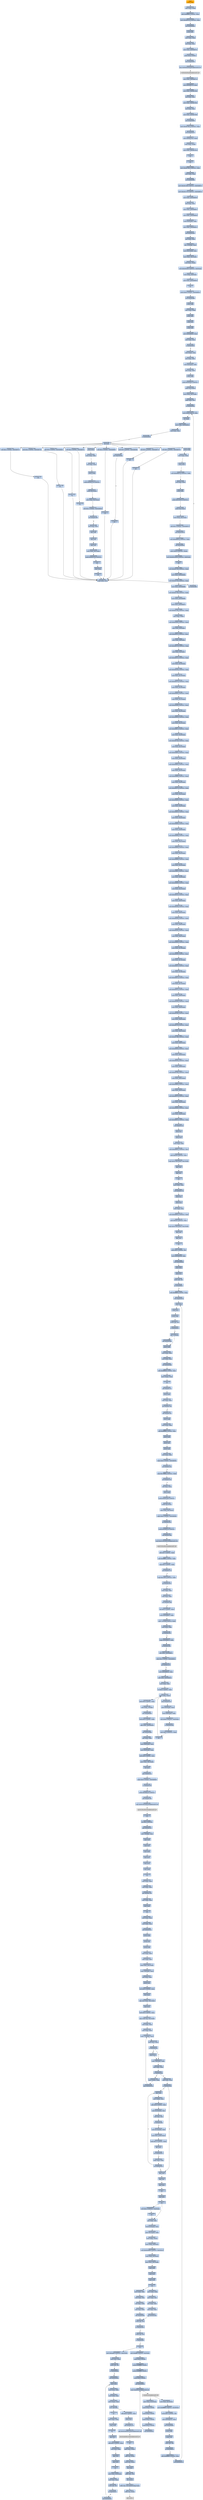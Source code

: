digraph G {
node[shape=rectangle,style=filled,fillcolor=lightsteelblue,color=lightsteelblue]
bgcolor="transparent"
a0x00486334pushl_ebp[label="start\npushl %ebp",color="lightgrey",fillcolor="orange"];
a0x00486335movl_esp_ebp[label="0x00486335\nmovl %esp, %ebp"];
a0x00486337addl_0xfffffff0UINT8_esp[label="0x00486337\naddl $0xfffffff0<UINT8>, %esp"];
a0x0048633amovl_0x48610cUINT32_eax[label="0x0048633a\nmovl $0x48610c<UINT32>, %eax"];
a0x0048633fcall_0x004066a0[label="0x0048633f\ncall 0x004066a0"];
a0x004066a0pushl_ebx[label="0x004066a0\npushl %ebx"];
a0x004066a1movl_eax_ebx[label="0x004066a1\nmovl %eax, %ebx"];
a0x004066a3xorl_eax_eax[label="0x004066a3\nxorl %eax, %eax"];
a0x004066a5movl_eax_0x0048970c[label="0x004066a5\nmovl %eax, 0x0048970c"];
a0x004066aapushl_0x0UINT8[label="0x004066aa\npushl $0x0<UINT8>"];
a0x004066accall_0x004065dc[label="0x004066ac\ncall 0x004065dc"];
a0x004065dcjmp_GetModuleHandleA_kernel32_dll[label="0x004065dc\njmp GetModuleHandleA@kernel32.dll"];
GetModuleHandleA_kernel32_dll[label="GetModuleHandleA@kernel32.dll",color="lightgrey",fillcolor="lightgrey"];
a0x004066b1movl_eax_0x00489714[label="0x004066b1\nmovl %eax, 0x00489714"];
a0x004066b6movl_0x00489714_eax[label="0x004066b6\nmovl 0x00489714, %eax"];
a0x004066bbmovl_eax_0x00487090[label="0x004066bb\nmovl %eax, 0x00487090"];
a0x004066c0xorl_eax_eax[label="0x004066c0\nxorl %eax, %eax"];
a0x004066c2movl_eax_0x00487094[label="0x004066c2\nmovl %eax, 0x00487094"];
a0x004066c7xorl_eax_eax[label="0x004066c7\nxorl %eax, %eax"];
a0x004066c9movl_eax_0x00487098[label="0x004066c9\nmovl %eax, 0x00487098"];
a0x004066cecall_0x00406694[label="0x004066ce\ncall 0x00406694"];
a0x00406694movl_0x48708cUINT32_eax[label="0x00406694\nmovl $0x48708c<UINT32>, %eax"];
a0x00406699call_0x00405f70[label="0x00406699\ncall 0x00405f70"];
a0x00405f70movl_0x00487024_edx[label="0x00405f70\nmovl 0x00487024, %edx"];
a0x00405f76movl_edx_eax_[label="0x00405f76\nmovl %edx, (%eax)"];
a0x00405f78movl_eax_0x00487024[label="0x00405f78\nmovl %eax, 0x00487024"];
a0x00405f7dret[label="0x00405f7d\nret"];
a0x0040669eret[label="0x0040669e\nret"];
a0x004066d3movl_0x48708cUINT32_edx[label="0x004066d3\nmovl $0x48708c<UINT32>, %edx"];
a0x004066d8movl_ebx_eax[label="0x004066d8\nmovl %ebx, %eax"];
a0x004066dacall_0x00403fe8[label="0x004066da\ncall 0x00403fe8"];
a0x00403fe8movl_0x401260UINT32_0x00489014[label="0x00403fe8\nmovl $0x401260<UINT32>, 0x00489014"];
a0x00403ff2movl_0x401270UINT32_0x00489018[label="0x00403ff2\nmovl $0x401270<UINT32>, 0x00489018"];
a0x00403ffcmovl_eax_0x00489638[label="0x00403ffc\nmovl %eax, 0x00489638"];
a0x00404001xorl_eax_eax[label="0x00404001\nxorl %eax, %eax"];
a0x00404003movl_eax_0x0048963c[label="0x00404003\nmovl %eax, 0x0048963c"];
a0x00404008movl_edx_0x00489640[label="0x00404008\nmovl %edx, 0x00489640"];
a0x0040400emovl_0x4edx__eax[label="0x0040400e\nmovl 0x4(%edx), %eax"];
a0x00404011movl_eax_0x0048902c[label="0x00404011\nmovl %eax, 0x0048902c"];
a0x00404016call_0x00403ee0[label="0x00404016\ncall 0x00403ee0"];
a0x00403ee0xorl_edx_edx[label="0x00403ee0\nxorl %edx, %edx"];
a0x00403ee2leal__12ebp__eax[label="0x00403ee2\nleal -12(%ebp), %eax"];
a0x00403ee5movl_fs_edx__ecx[label="0x00403ee5\nmovl %fs:(%edx), %ecx"];
a0x00403ee8movl_eax_fs_edx_[label="0x00403ee8\nmovl %eax, %fs:(%edx)"];
a0x00403eebmovl_ecx_eax_[label="0x00403eeb\nmovl %ecx, (%eax)"];
a0x00403eedmovl_0x403e40UINT32_0x4eax_[label="0x00403eed\nmovl $0x403e40<UINT32>, 0x4(%eax)"];
a0x00403ef4movl_ebp_0x8eax_[label="0x00403ef4\nmovl %ebp, 0x8(%eax)"];
a0x00403ef7movl_eax_0x00489634[label="0x00403ef7\nmovl %eax, 0x00489634"];
a0x00403efcret[label="0x00403efc\nret"];
a0x0040401bmovb_0x0UINT8_0x00489034[label="0x0040401b\nmovb $0x0<UINT8>, 0x00489034"];
a0x00404022call_0x00403f88[label="0x00404022\ncall 0x00403f88"];
a0x00403f88pushl_ebp[label="0x00403f88\npushl %ebp"];
a0x00403f89movl_esp_ebp[label="0x00403f89\nmovl %esp, %ebp"];
a0x00403f8bpushl_ebx[label="0x00403f8b\npushl %ebx"];
a0x00403f8cpushl_esi[label="0x00403f8c\npushl %esi"];
a0x00403f8dpushl_edi[label="0x00403f8d\npushl %edi"];
a0x00403f8emovl_0x00489638_eax[label="0x00403f8e\nmovl 0x00489638, %eax"];
a0x00403f93testl_eax_eax[label="0x00403f93\ntestl %eax, %eax"];
a0x00403f95je_0x00403fe2[label="0x00403f95\nje 0x00403fe2"];
a0x00403f97movl_eax__esi[label="0x00403f97\nmovl (%eax), %esi"];
a0x00403f99xorl_ebx_ebx[label="0x00403f99\nxorl %ebx, %ebx"];
a0x00403f9bmovl_0x4eax__edi[label="0x00403f9b\nmovl 0x4(%eax), %edi"];
a0x00403f9exorl_edx_edx[label="0x00403f9e\nxorl %edx, %edx"];
a0x00403fa0pushl_ebp[label="0x00403fa0\npushl %ebp"];
a0x00403fa1pushl_0x403fceUINT32[label="0x00403fa1\npushl $0x403fce<UINT32>"];
a0x00403fa6pushl_fs_edx_[label="0x00403fa6\npushl %fs:(%edx)"];
a0x00403fa9movl_esp_fs_edx_[label="0x00403fa9\nmovl %esp, %fs:(%edx)"];
a0x00403faccmpl_ebx_esi[label="0x00403fac\ncmpl %ebx, %esi"];
a0x00403faejle_0x00403fc4[label="0x00403fae\njle 0x00403fc4"];
a0x00403fb0movl_ediebx8__eax[label="0x00403fb0\nmovl (%edi,%ebx,8), %eax"];
a0x00403fb3incl_ebx[label="0x00403fb3\nincl %ebx"];
a0x00403fb4movl_ebx_0x0048963c[label="0x00403fb4\nmovl %ebx, 0x0048963c"];
a0x00403fbatestl_eax_eax[label="0x00403fba\ntestl %eax, %eax"];
a0x00403fbcje_0x00403fc0[label="0x00403fbc\nje 0x00403fc0"];
a0x00403fbecall_eax[label="0x00403fbe\ncall %eax"];
a0x00406714subl_0x1UINT8_0x00489718[label="0x00406714\nsubl $0x1<UINT8>, 0x00489718"];
a0x0040671bret[label="0x0040671b\nret"];
a0x00403fc0cmpl_ebx_esi[label="0x00403fc0\ncmpl %ebx, %esi"];
a0x00403fc2jg_0x00403fb0[label="0x00403fc2\njg 0x00403fb0"];
a0x00406568subl_0x1UINT8_0x004895b8[label="0x00406568\nsubl $0x1<UINT8>, 0x004895b8"];
a0x0040656fjae_0x004065da[label="0x0040656f\njae 0x004065da"];
a0x004065daret[label="0x004065da\nret"];
a0x004067d0subl_0x1UINT8_0x00489720[label="0x004067d0\nsubl $0x1<UINT8>, 0x00489720"];
a0x004067d7ret[label="0x004067d7\nret"];
a0x0040734csubl_0x1UINT8_0x00489724[label="0x0040734c\nsubl $0x1<UINT8>, 0x00489724"];
a0x00407353ret[label="0x00407353\nret"];
a0x00407384subl_0x1UINT8_0x00489728[label="0x00407384\nsubl $0x1<UINT8>, 0x00489728"];
a0x0040738bret[label="0x0040738b\nret"];
a0x0041181csubl_0x1UINT8_0x004899e0[label="0x0041181c\nsubl $0x1<UINT8>, 0x004899e0"];
a0x00411823ret[label="0x00411823\nret"];
a0x00407654subl_0x1UINT8_0x0048972c[label="0x00407654\nsubl $0x1<UINT8>, 0x0048972c"];
a0x0040765bret[label="0x0040765b\nret"];
a0x0040c50cpushl_ebp[label="0x0040c50c\npushl %ebp"];
a0x0040c50dmovl_esp_ebp[label="0x0040c50d\nmovl %esp, %ebp"];
a0x0040c50fxorl_eax_eax[label="0x0040c50f\nxorl %eax, %eax"];
a0x0040c511pushl_ebp[label="0x0040c511\npushl %ebp"];
a0x0040c512pushl_0x40c574UINT32[label="0x0040c512\npushl $0x40c574<UINT32>"];
a0x0040c517pushl_fs_eax_[label="0x0040c517\npushl %fs:(%eax)"];
a0x0040c51amovl_esp_fs_eax_[label="0x0040c51a\nmovl %esp, %fs:(%eax)"];
a0x0040c51dsubl_0x1UINT8_0x00489840[label="0x0040c51d\nsubl $0x1<UINT8>, 0x00489840"];
a0x0040c524jae_0x0040c566[label="0x0040c524\njae 0x0040c566"];
a0x0040c566xorl_eax_eax[label="0x0040c566\nxorl %eax, %eax"];
a0x0040c568popl_edx[label="0x0040c568\npopl %edx"];
a0x0040c569popl_ecx[label="0x0040c569\npopl %ecx"];
a0x0040c56apopl_ecx[label="0x0040c56a\npopl %ecx"];
a0x0040c56bmovl_edx_fs_eax_[label="0x0040c56b\nmovl %edx, %fs:(%eax)"];
a0x0040c56epushl_0x40c57bUINT32[label="0x0040c56e\npushl $0x40c57b<UINT32>"];
a0x0040c573ret[label="0x0040c573\nret"];
a0x0040c57bpopl_ebp[label="0x0040c57b\npopl %ebp"];
a0x0040c57cret[label="0x0040c57c\nret"];
a0x0040c61csubl_0x1UINT8_0x00489850[label="0x0040c61c\nsubl $0x1<UINT8>, 0x00489850"];
a0x0040c623ret[label="0x0040c623\nret"];
a0x00410684pushl_ebp[label="0x00410684\npushl %ebp"];
a0x00410685movl_esp_ebp[label="0x00410685\nmovl %esp, %ebp"];
a0x00410687pushl_ebx[label="0x00410687\npushl %ebx"];
a0x00410688movl_0x489878UINT32_ebx[label="0x00410688\nmovl $0x489878<UINT32>, %ebx"];
a0x0041068dxorl_eax_eax[label="0x0041068d\nxorl %eax, %eax"];
a0x0041068fpushl_ebp[label="0x0041068f\npushl %ebp"];
a0x00410690pushl_0x41087eUINT32[label="0x00410690\npushl $0x41087e<UINT32>"];
a0x00410695pushl_fs_eax_[label="0x00410695\npushl %fs:(%eax)"];
a0x00410698movl_esp_fs_eax_[label="0x00410698\nmovl %esp, %fs:(%eax)"];
a0x0041069bsubl_0x1UINT8_0x00489874[label="0x0041069b\nsubl $0x1<UINT8>, 0x00489874"];
a0x004106a2jae_0x00410870[label="0x004106a2\njae 0x00410870"];
a0x004106a8movl_0x489854UINT32_eax[label="0x004106a8\nmovl $0x489854<UINT32>, %eax"];
a0x004106adcall_0x0040f460[label="0x004106ad\ncall 0x0040f460"];
a0x0040f460movw_0xaUINT16_eax_[label="0x0040f460\nmovw $0xa<UINT16>, (%eax)"];
a0x0040f465movl_0x80020004UINT32_0x8eax_[label="0x0040f465\nmovl $0x80020004<UINT32>, 0x8(%eax)"];
a0x0040f46cret[label="0x0040f46c\nret"];
a0x004106b2movl_0x40c740UINT32_eax[label="0x004106b2\nmovl $0x40c740<UINT32>, %eax"];
a0x004106b7movl_eax_0x00489864[label="0x004106b7\nmovl %eax, 0x00489864"];
a0x004106bcmovl_0x40c750UINT32_eax[label="0x004106bc\nmovl $0x40c750<UINT32>, %eax"];
a0x004106c1movl_eax_0x00489868[label="0x004106c1\nmovl %eax, 0x00489868"];
a0x004106c6movl_0x40c748UINT32_edx[label="0x004106c6\nmovl $0x40c748<UINT32>, %edx"];
a0x004106cbmovl_edx_0x0048986c[label="0x004106cb\nmovl %edx, 0x0048986c"];
a0x004106d1movl_eax_0x00489870[label="0x004106d1\nmovl %eax, 0x00489870"];
a0x004106d6movl_0x40c760UINT32_eax[label="0x004106d6\nmovl $0x40c760<UINT32>, %eax"];
a0x004106dbmovl_eax_ebx_[label="0x004106db\nmovl %eax, (%ebx)"];
a0x004106ddmovl_0x40cb8cUINT32_eax[label="0x004106dd\nmovl $0x40cb8c<UINT32>, %eax"];
a0x004106e2movl_eax_0x4ebx_[label="0x004106e2\nmovl %eax, 0x4(%ebx)"];
a0x004106e5movl_0x40f35cUINT32_eax[label="0x004106e5\nmovl $0x40f35c<UINT32>, %eax"];
a0x004106eamovl_eax_0x8ebx_[label="0x004106ea\nmovl %eax, 0x8(%ebx)"];
a0x004106edmovl_0x40d110UINT32_eax[label="0x004106ed\nmovl $0x40d110<UINT32>, %eax"];
a0x004106f2movl_eax_0xcebx_[label="0x004106f2\nmovl %eax, 0xc(%ebx)"];
a0x004106f5movl_0x40d22cUINT32_eax[label="0x004106f5\nmovl $0x40d22c<UINT32>, %eax"];
a0x004106famovl_eax_0x10ebx_[label="0x004106fa\nmovl %eax, 0x10(%ebx)"];
a0x004106fdmovl_0x40d294UINT32_eax[label="0x004106fd\nmovl $0x40d294<UINT32>, %eax"];
a0x00410702movl_eax_0x14ebx_[label="0x00410702\nmovl %eax, 0x14(%ebx)"];
a0x00410705movl_0x40d370UINT32_eax[label="0x00410705\nmovl $0x40d370<UINT32>, %eax"];
a0x0041070amovl_eax_0x18ebx_[label="0x0041070a\nmovl %eax, 0x18(%ebx)"];
a0x0041070dmovl_0x40d4bcUINT32_eax[label="0x0041070d\nmovl $0x40d4bc<UINT32>, %eax"];
a0x00410712movl_eax_0x1cebx_[label="0x00410712\nmovl %eax, 0x1c(%ebx)"];
a0x00410715movl_0x40d4f8UINT32_eax[label="0x00410715\nmovl $0x40d4f8<UINT32>, %eax"];
a0x0041071amovl_eax_0x20ebx_[label="0x0041071a\nmovl %eax, 0x20(%ebx)"];
a0x0041071dmovl_0x40d634UINT32_eax[label="0x0041071d\nmovl $0x40d634<UINT32>, %eax"];
a0x00410722movl_eax_0x24ebx_[label="0x00410722\nmovl %eax, 0x24(%ebx)"];
a0x00410725movl_0x40d81cUINT32_eax[label="0x00410725\nmovl $0x40d81c<UINT32>, %eax"];
a0x0041072amovl_eax_0x28ebx_[label="0x0041072a\nmovl %eax, 0x28(%ebx)"];
a0x0041072dmovl_0x40d7a8UINT32_eax[label="0x0041072d\nmovl $0x40d7a8<UINT32>, %eax"];
a0x00410732movl_eax_0x2cebx_[label="0x00410732\nmovl %eax, 0x2c(%ebx)"];
a0x00410735movl_0x40d86cUINT32_eax[label="0x00410735\nmovl $0x40d86c<UINT32>, %eax"];
a0x0041073amovl_eax_0x30ebx_[label="0x0041073a\nmovl %eax, 0x30(%ebx)"];
a0x0041073dmovl_0x40d94cUINT32_eax[label="0x0041073d\nmovl $0x40d94c<UINT32>, %eax"];
a0x00410742movl_eax_0x34ebx_[label="0x00410742\nmovl %eax, 0x34(%ebx)"];
a0x00410745movl_0x40d9f0UINT32_eax[label="0x00410745\nmovl $0x40d9f0<UINT32>, %eax"];
a0x0041074amovl_eax_0x38ebx_[label="0x0041074a\nmovl %eax, 0x38(%ebx)"];
a0x0041074dmovl_0x40da74UINT32_eax[label="0x0041074d\nmovl $0x40da74<UINT32>, %eax"];
a0x00410752movl_eax_0x3cebx_[label="0x00410752\nmovl %eax, 0x3c(%ebx)"];
a0x00410755movl_0x40da84UINT32_eax[label="0x00410755\nmovl $0x40da84<UINT32>, %eax"];
a0x0041075amovl_eax_0x40ebx_[label="0x0041075a\nmovl %eax, 0x40(%ebx)"];
a0x0041075dmovl_0x40db34UINT32_eax[label="0x0041075d\nmovl $0x40db34<UINT32>, %eax"];
a0x00410762movl_eax_0x44ebx_[label="0x00410762\nmovl %eax, 0x44(%ebx)"];
a0x00410765movl_0x40db60UINT32_eax[label="0x00410765\nmovl $0x40db60<UINT32>, %eax"];
a0x0041076amovl_eax_0x48ebx_[label="0x0041076a\nmovl %eax, 0x48(%ebx)"];
a0x0041076dmovl_0x40db88UINT32_eax[label="0x0041076d\nmovl $0x40db88<UINT32>, %eax"];
a0x00410772movl_eax_0x4cebx_[label="0x00410772\nmovl %eax, 0x4c(%ebx)"];
a0x00410775movl_0x40dba0UINT32_eax[label="0x00410775\nmovl $0x40dba0<UINT32>, %eax"];
a0x0041077amovl_eax_0x50ebx_[label="0x0041077a\nmovl %eax, 0x50(%ebx)"];
a0x0041077dmovl_0x40dbb8UINT32_eax[label="0x0041077d\nmovl $0x40dbb8<UINT32>, %eax"];
a0x00410782movl_eax_0x54ebx_[label="0x00410782\nmovl %eax, 0x54(%ebx)"];
a0x00410785movl_0x40dbfcUINT32_eax[label="0x00410785\nmovl $0x40dbfc<UINT32>, %eax"];
a0x0041078amovl_eax_0x58ebx_[label="0x0041078a\nmovl %eax, 0x58(%ebx)"];
a0x0041078dmovl_0x40dbd0UINT32_eax[label="0x0041078d\nmovl $0x40dbd0<UINT32>, %eax"];
a0x00410792movl_eax_0x5cebx_[label="0x00410792\nmovl %eax, 0x5c(%ebx)"];
a0x00410795movl_0x40dc4cUINT32_eax[label="0x00410795\nmovl $0x40dc4c<UINT32>, %eax"];
a0x0041079amovl_eax_0x60ebx_[label="0x0041079a\nmovl %eax, 0x60(%ebx)"];
a0x0041079dmovl_0x40dc84UINT32_eax[label="0x0041079d\nmovl $0x40dc84<UINT32>, %eax"];
a0x004107a2movl_eax_0x64ebx_[label="0x004107a2\nmovl %eax, 0x64(%ebx)"];
a0x004107a5movl_0x40dcb0UINT32_eax[label="0x004107a5\nmovl $0x40dcb0<UINT32>, %eax"];
a0x004107aamovl_eax_0x68ebx_[label="0x004107aa\nmovl %eax, 0x68(%ebx)"];
a0x004107admovl_0x40dcdcUINT32_eax[label="0x004107ad\nmovl $0x40dcdc<UINT32>, %eax"];
a0x004107b2movl_eax_0x6cebx_[label="0x004107b2\nmovl %eax, 0x6c(%ebx)"];
a0x004107b5movl_0x40dd40UINT32_eax[label="0x004107b5\nmovl $0x40dd40<UINT32>, %eax"];
a0x004107bamovl_eax_0x70ebx_[label="0x004107ba\nmovl %eax, 0x70(%ebx)"];
a0x004107bdmovl_0x40dcf0UINT32_eax[label="0x004107bd\nmovl $0x40dcf0<UINT32>, %eax"];
a0x004107c2movl_eax_0x74ebx_[label="0x004107c2\nmovl %eax, 0x74(%ebx)"];
a0x004107c5movl_0x40de3cUINT32_eax[label="0x004107c5\nmovl $0x40de3c<UINT32>, %eax"];
a0x004107camovl_eax_0x78ebx_[label="0x004107ca\nmovl %eax, 0x78(%ebx)"];
a0x004107cdmovl_0x40db14UINT32_eax[label="0x004107cd\nmovl $0x40db14<UINT32>, %eax"];
a0x004107d2movl_eax_0x7cebx_[label="0x004107d2\nmovl %eax, 0x7c(%ebx)"];
a0x004107d5movl_0x40e02cUINT32_eax[label="0x004107d5\nmovl $0x40e02c<UINT32>, %eax"];
a0x004107damovl_eax_0x80ebx_[label="0x004107da\nmovl %eax, 0x80(%ebx)"];
a0x004107e0movl_0x40eee8UINT32_eax[label="0x004107e0\nmovl $0x40eee8<UINT32>, %eax"];
a0x004107e5movl_eax_0x84ebx_[label="0x004107e5\nmovl %eax, 0x84(%ebx)"];
a0x004107ebmovl_0x40f168UINT32_eax[label="0x004107eb\nmovl $0x40f168<UINT32>, %eax"];
a0x004107f0movl_eax_0x88ebx_[label="0x004107f0\nmovl %eax, 0x88(%ebx)"];
a0x004107f6movl_0x40f278UINT32_eax[label="0x004107f6\nmovl $0x40f278<UINT32>, %eax"];
a0x004107fbmovl_eax_0x8cebx_[label="0x004107fb\nmovl %eax, 0x8c(%ebx)"];
a0x00410801movl_0x40c7d8UINT32_eax[label="0x00410801\nmovl $0x40c7d8<UINT32>, %eax"];
a0x00410806movl_eax_0x90ebx_[label="0x00410806\nmovl %eax, 0x90(%ebx)"];
a0x0041080cmovl_0x40f364UINT32_eax[label="0x0041080c\nmovl $0x40f364<UINT32>, %eax"];
a0x00410811movl_eax_0x94ebx_[label="0x00410811\nmovl %eax, 0x94(%ebx)"];
a0x00410817movl_0x40f5e8UINT32_eax[label="0x00410817\nmovl $0x40f5e8<UINT32>, %eax"];
a0x0041081cmovl_eax_0x98ebx_[label="0x0041081c\nmovl %eax, 0x98(%ebx)"];
a0x00410822movl_0x40f768UINT32_eax[label="0x00410822\nmovl $0x40f768<UINT32>, %eax"];
a0x00410827movl_eax_0x9cebx_[label="0x00410827\nmovl %eax, 0x9c(%ebx)"];
a0x0041082dmovl_0x40f860UINT32_eax[label="0x0041082d\nmovl $0x40f860<UINT32>, %eax"];
a0x00410832movl_eax_0xa0ebx_[label="0x00410832\nmovl %eax, 0xa0(%ebx)"];
a0x00410838movl_0x40f470UINT32_eax[label="0x00410838\nmovl $0x40f470<UINT32>, %eax"];
a0x0041083dmovl_eax_0xa4ebx_[label="0x0041083d\nmovl %eax, 0xa4(%ebx)"];
a0x00410843movl_0x40f4e8UINT32_eax[label="0x00410843\nmovl $0x40f4e8<UINT32>, %eax"];
a0x00410848movl_eax_0xa8ebx_[label="0x00410848\nmovl %eax, 0xa8(%ebx)"];
a0x0041084emovl_0x489924UINT32_eax[label="0x0041084e\nmovl $0x489924<UINT32>, %eax"];
a0x00410853call_0x0040515c[label="0x00410853\ncall 0x0040515c"];
a0x0040515cpushl_esi[label="0x0040515c\npushl %esi"];
a0x0040515dpushl_edi[label="0x0040515d\npushl %edi"];
a0x0040515emovl_eax_edi[label="0x0040515e\nmovl %eax, %edi"];
a0x00405160movl_0x48965cUINT32_esi[label="0x00405160\nmovl $0x48965c<UINT32>, %esi"];
a0x00405165movl_0x2bUINT32_ecx[label="0x00405165\nmovl $0x2b<UINT32>, %ecx"];
a0x0040516arepz_movsl_ds_esi__es_edi_[label="0x0040516a\nrepz movsl %ds:(%esi), %es:(%edi)"];
a0x0040516cpopl_edi[label="0x0040516c\npopl %edi"];
a0x0040516dpopl_esi[label="0x0040516d\npopl %esi"];
a0x0040516eret[label="0x0040516e\nret"];
a0x00410858movl_ebx_eax[label="0x00410858\nmovl %ebx, %eax"];
a0x0041085acall_0x00405170[label="0x0041085a\ncall 0x00405170"];
a0x00405170pushl_esi[label="0x00405170\npushl %esi"];
a0x00405171pushl_edi[label="0x00405171\npushl %edi"];
a0x00405172movl_eax_esi[label="0x00405172\nmovl %eax, %esi"];
a0x00405174movl_0x48965cUINT32_edi[label="0x00405174\nmovl $0x48965c<UINT32>, %edi"];
a0x00405179movl_0x2bUINT32_ecx[label="0x00405179\nmovl $0x2b<UINT32>, %ecx"];
a0x0040517erepz_movsl_ds_esi__es_edi_[label="0x0040517e\nrepz movsl %ds:(%esi), %es:(%edi)"];
a0x00405180popl_edi[label="0x00405180\npopl %edi"];
a0x00405181popl_esi[label="0x00405181\npopl %esi"];
a0x00405182ret[label="0x00405182\nret"];
a0x0041085fmovb_0x1UINT8_dl[label="0x0041085f\nmovb $0x1<UINT8>, %dl"];
a0x00410861movl_0x00408208_eax[label="0x00410861\nmovl 0x00408208, %eax"];
a0x00410866call_0x0040bb94[label="0x00410866\ncall 0x0040bb94"];
a0x0040bb94pushl_ebx[label="0x0040bb94\npushl %ebx"];
a0x0040bb95pushl_esi[label="0x0040bb95\npushl %esi"];
a0x0040bb96testb_dl_dl[label="0x0040bb96\ntestb %dl, %dl"];
a0x0040bb98je_0x0040bba2[label="0x0040bb98\nje 0x0040bba2"];
a0x0040bb9aaddl_0xfffffff0UINT8_esp[label="0x0040bb9a\naddl $0xfffffff0<UINT8>, %esp"];
a0x0040bb9dcall_0x00403874[label="0x0040bb9d\ncall 0x00403874"];
a0x00403874pushl_edx[label="0x00403874\npushl %edx"];
a0x00403875pushl_ecx[label="0x00403875\npushl %ecx"];
a0x00403876pushl_ebx[label="0x00403876\npushl %ebx"];
a0x00403877testb_dl_dl[label="0x00403877\ntestb %dl, %dl"];
a0x00403879jl_0x0040387e[label="0x00403879\njl 0x0040387e"];
a0x0040387bcall__12eax_[label="0x0040387b\ncall -12(%eax)"];
a0x00406088call_0x004034a8[label="0x00406088\ncall 0x004034a8"];
a0x004034a8pushl_ebx[label="0x004034a8\npushl %ebx"];
a0x004034a9movl_eax_ebx[label="0x004034a9\nmovl %eax, %ebx"];
a0x004034abmovl_ebx_eax[label="0x004034ab\nmovl %ebx, %eax"];
a0x004034adcall_0x004034d8[label="0x004034ad\ncall 0x004034d8"];
a0x004034d8addl_0xffffffd8UINT8_eax[label="0x004034d8\naddl $0xffffffd8<UINT8>, %eax"];
a0x004034dbmovl_eax__eax[label="0x004034db\nmovl (%eax), %eax"];
a0x004034ddret[label="0x004034dd\nret"];
a0x004034b2call_0x0040272c[label="0x004034b2\ncall 0x0040272c"];
a0x0040272cpushl_ebx[label="0x0040272c\npushl %ebx"];
a0x0040272dtestl_eax_eax[label="0x0040272d\ntestl %eax, %eax"];
a0x0040272fjle_0x00402746[label="0x0040272f\njle 0x00402746"];
a0x00402731call_0x0048702c[label="0x00402731\ncall 0x0048702c"];
a0x00402164pushl_ebp[label="0x00402164\npushl %ebp"];
a0x00402165movl_esp_ebp[label="0x00402165\nmovl %esp, %ebp"];
a0x00402167addl_0xfffffff8UINT8_esp[label="0x00402167\naddl $0xfffffff8<UINT8>, %esp"];
a0x0040216apushl_ebx[label="0x0040216a\npushl %ebx"];
a0x0040216bpushl_esi[label="0x0040216b\npushl %esi"];
a0x0040216cpushl_edi[label="0x0040216c\npushl %edi"];
a0x0040216dmovl_eax_ebx[label="0x0040216d\nmovl %eax, %ebx"];
a0x0040216fcmpb_0x0UINT8_0x004895bc[label="0x0040216f\ncmpb $0x0<UINT8>, 0x004895bc"];
a0x00402176jne_0x00402181[label="0x00402176\njne 0x00402181"];
a0x00402181cmpl_0x7ffffff8UINT32_ebx[label="0x00402181\ncmpl $0x7ffffff8<UINT32>, %ebx"];
a0x00402187jle_0x00402193[label="0x00402187\njle 0x00402193"];
a0x00402193xorl_ecx_ecx[label="0x00402193\nxorl %ecx, %ecx"];
a0x00402195pushl_ebp[label="0x00402195\npushl %ebp"];
a0x00402196pushl_0x4022e0UINT32[label="0x00402196\npushl $0x4022e0<UINT32>"];
a0x0040219bpushl_fs_ecx_[label="0x0040219b\npushl %fs:(%ecx)"];
a0x0040219emovl_esp_fs_ecx_[label="0x0040219e\nmovl %esp, %fs:(%ecx)"];
a0x004021a1cmpb_0x0UINT8_0x00489049[label="0x004021a1\ncmpb $0x0<UINT8>, 0x00489049"];
a0x004021a8je_0x004021b4[label="0x004021a8\nje 0x004021b4"];
a0x004021aapushl_0x4895c4UINT32[label="0x004021aa\npushl $0x4895c4<UINT32>"];
a0x004021afcall_0x004013d4[label="0x004021af\ncall 0x004013d4"];
a0x004013d4jmp_EnterCriticalSection_kernel32_dll[label="0x004013d4\njmp EnterCriticalSection@kernel32.dll"];
EnterCriticalSection_kernel32_dll[label="EnterCriticalSection@kernel32.dll",color="lightgrey",fillcolor="lightgrey"];
a0x004021b4addl_0x7UINT8_ebx[label="0x004021b4\naddl $0x7<UINT8>, %ebx"];
a0x004021b7andl_0xfffffffcUINT8_ebx[label="0x004021b7\nandl $0xfffffffc<UINT8>, %ebx"];
a0x004021bacmpl_0xcUINT8_ebx[label="0x004021ba\ncmpl $0xc<UINT8>, %ebx"];
a0x004021bdjnl_0x004021c4[label="0x004021bd\njnl 0x004021c4"];
a0x004021c4cmpl_0x1000UINT32_ebx[label="0x004021c4\ncmpl $0x1000<UINT32>, %ebx"];
a0x004021cajg_0x00402263[label="0x004021ca\njg 0x00402263"];
a0x004021d0movl_ebx_eax[label="0x004021d0\nmovl %ebx, %eax"];
a0x004021d2testl_eax_eax[label="0x004021d2\ntestl %eax, %eax"];
a0x004021d4jns_0x004021d9[label="0x004021d4\njns 0x004021d9"];
a0x004021d9sarl_0x2UINT8_eax[label="0x004021d9\nsarl $0x2<UINT8>, %eax"];
a0x004021dcmovl_0x0048961c_edx[label="0x004021dc\nmovl 0x0048961c, %edx"];
a0x004021e2movl__12edxeax4__edx[label="0x004021e2\nmovl -12(%edx,%eax,4), %edx"];
a0x004021e6testl_edx_edx[label="0x004021e6\ntestl %edx, %edx"];
a0x004021e8je_0x00402263[label="0x004021e8\nje 0x00402263"];
a0x00402263cmpl_0x00489614_ebx[label="0x00402263\ncmpl 0x00489614, %ebx"];
a0x00402269jg_0x004022b5[label="0x00402269\njg 0x004022b5"];
a0x0040226bsubl_ebx_0x00489614[label="0x0040226b\nsubl %ebx, 0x00489614"];
a0x00402271cmpl_0xcUINT8_0x00489614[label="0x00402271\ncmpl $0xc<UINT8>, 0x00489614"];
a0x00402278jnl_0x00402287[label="0x00402278\njnl 0x00402287"];
a0x00402287movl_0x00489618_eax[label="0x00402287\nmovl 0x00489618, %eax"];
a0x0040228caddl_ebx_0x00489618[label="0x0040228c\naddl %ebx, 0x00489618"];
a0x00402292movl_ebx_edx[label="0x00402292\nmovl %ebx, %edx"];
a0x00402294orl_0x2UINT8_edx[label="0x00402294\norl $0x2<UINT8>, %edx"];
a0x00402297movl_edx_eax_[label="0x00402297\nmovl %edx, (%eax)"];
a0x004022e0jmp_0x00403ca4[label="0x004022e0\njmp 0x00403ca4"];
a0x00403ca4movl_0x4esp__eax[label="0x00403ca4\nmovl 0x4(%esp), %eax"];
a0x00403ca8movl_0x8esp__edx[label="0x00403ca8\nmovl 0x8(%esp), %edx"];
a0x00403cactestl_0x6UINT32_0x4eax_[label="0x00403cac\ntestl $0x6<UINT32>, 0x4(%eax)"];
a0x00403cb3je_0x00403cd4[label="0x00403cb3\nje 0x00403cd4"];
a0x00403cd4movl_0x1UINT32_eax[label="0x00403cd4\nmovl $0x1<UINT32>, %eax"];
a0x00403cd9ret[label="0x00403cd9\nret"];
a0x00402299addl_0x4UINT8_eax[label="0x00402299\naddl $0x4<UINT8>, %eax"];
a0x0040229cmovl_eax__4ebp_[label="0x0040229c\nmovl %eax, -4(%ebp)"];
a0x0040229fincl_0x004895b0[label="0x0040229f\nincl 0x004895b0"];
a0x004022a5subl_0x4UINT8_ebx[label="0x004022a5\nsubl $0x4<UINT8>, %ebx"];
a0x004022a8addl_ebx_0x004895b4[label="0x004022a8\naddl %ebx, 0x004895b4"];
a0x004022aecall_0x00403d88[label="0x004022ae\ncall 0x00403d88"];
a0x00403d88xorl_edx_edx[label="0x00403d88\nxorl %edx, %edx"];
a0x00403d8amovl_0x8esp__ecx[label="0x00403d8a\nmovl 0x8(%esp), %ecx"];
a0x00403d8emovl_0x4esp__eax[label="0x00403d8e\nmovl 0x4(%esp), %eax"];
a0x00403d92addl_0x5UINT8_ecx[label="0x00403d92\naddl $0x5<UINT8>, %ecx"];
a0x00403d95movl_eax_fs_edx_[label="0x00403d95\nmovl %eax, %fs:(%edx)"];
a0x00403d98call_ecx[label="0x00403d98\ncall %ecx"];
a0x004022e5jmp_0x004022cc[label="0x004022e5\njmp 0x004022cc"];
a0x004022cccmpb_0x0UINT8_0x00489049[label="0x004022cc\ncmpb $0x0<UINT8>, 0x00489049"];
a0x004022d3je_0x004022df[label="0x004022d3\nje 0x004022df"];
a0x004022d5pushl_0x4895c4UINT32[label="0x004022d5\npushl $0x4895c4<UINT32>"];
a0x004022dacall_0x004013dc[label="0x004022da\ncall 0x004013dc"];
a0x004013dcjmp_LeaveCriticalSection_kernel32_dll[label="0x004013dc\njmp LeaveCriticalSection@kernel32.dll"];
LeaveCriticalSection_kernel32_dll[label="LeaveCriticalSection@kernel32.dll",color="lightgrey",fillcolor="lightgrey"];
a0x004022dfret[label="0x004022df\nret"];
a0x00403d9aret_0xcUINT16[label="0x00403d9a\nret $0xc<UINT16>"];
a0x004022b3jmp_0x004022e7[label="0x004022b3\njmp 0x004022e7"];
a0x004022e7movl__4ebp__eax[label="0x004022e7\nmovl -4(%ebp), %eax"];
a0x004022eapopl_edi[label="0x004022ea\npopl %edi"];
a0x004022ebpopl_esi[label="0x004022eb\npopl %esi"];
a0x004022ecpopl_ebx[label="0x004022ec\npopl %ebx"];
a0x004022edpopl_ecx[label="0x004022ed\npopl %ecx"];
a0x004022eepopl_ecx[label="0x004022ee\npopl %ecx"];
a0x004022efpopl_ebp[label="0x004022ef\npopl %ebp"];
a0x004022f0ret[label="0x004022f0\nret"];
a0x00402737movl_eax_ebx[label="0x00402737\nmovl %eax, %ebx"];
a0x00402739testl_ebx_ebx[label="0x00402739\ntestl %ebx, %ebx"];
a0x0040273bjne_0x00402748[label="0x0040273b\njne 0x00402748"];
a0x00402748movl_ebx_eax[label="0x00402748\nmovl %ebx, %eax"];
a0x0040274apopl_ebx[label="0x0040274a\npopl %ebx"];
a0x0040274bret[label="0x0040274b\nret"];
a0x004034b7movl_eax_edx[label="0x004034b7\nmovl %eax, %edx"];
a0x004034b9movl_ebx_eax[label="0x004034b9\nmovl %ebx, %eax"];
a0x004034bbcall_0x0040351c[label="0x004034bb\ncall 0x0040351c"];
a0x0040351cpushl_ebx[label="0x0040351c\npushl %ebx"];
a0x0040351dpushl_esi[label="0x0040351d\npushl %esi"];
a0x0040351epushl_edi[label="0x0040351e\npushl %edi"];
a0x0040351fmovl_eax_ebx[label="0x0040351f\nmovl %eax, %ebx"];
a0x00403521movl_edx_edi[label="0x00403521\nmovl %edx, %edi"];
a0x00403523stosl_eax_es_edi_[label="0x00403523\nstosl %eax, %es:(%edi)"];
a0x00403524movl__40ebx__ecx[label="0x00403524\nmovl -40(%ebx), %ecx"];
a0x00403527xorl_eax_eax[label="0x00403527\nxorl %eax, %eax"];
a0x00403529pushl_ecx[label="0x00403529\npushl %ecx"];
a0x0040352ashrl_0x2UINT8_ecx[label="0x0040352a\nshrl $0x2<UINT8>, %ecx"];
a0x0040352ddecl_ecx[label="0x0040352d\ndecl %ecx"];
a0x0040352erepz_stosl_eax_es_edi_[label="0x0040352e\nrepz stosl %eax, %es:(%edi)"];
a0x00403530popl_ecx[label="0x00403530\npopl %ecx"];
a0x00403531andl_0x3UINT8_ecx[label="0x00403531\nandl $0x3<UINT8>, %ecx"];
a0x00403534repz_stosb_al_es_edi_[label="0x00403534\nrepz stosb %al, %es:(%edi)"];
a0x00403536movl_edx_eax[label="0x00403536\nmovl %edx, %eax"];
a0x00403538movl_esp_edx[label="0x00403538\nmovl %esp, %edx"];
a0x0040353amovl__72ebx__ecx[label="0x0040353a\nmovl -72(%ebx), %ecx"];
a0x0040353dtestl_ecx_ecx[label="0x0040353d\ntestl %ecx, %ecx"];
a0x0040353fje_0x00403542[label="0x0040353f\nje 0x00403542"];
a0x00403541pushl_ecx[label="0x00403541\npushl %ecx"];
a0x00403542movl__36ebx__ebx[label="0x00403542\nmovl -36(%ebx), %ebx"];
a0x00403545testl_ebx_ebx[label="0x00403545\ntestl %ebx, %ebx"];
a0x00403547je_0x0040354d[label="0x00403547\nje 0x0040354d"];
a0x00403549movl_ebx__ebx[label="0x00403549\nmovl (%ebx), %ebx"];
a0x0040354bjmp_0x0040353a[label="0x0040354b\njmp 0x0040353a"];
a0x0040354dcmpl_edx_esp[label="0x0040354d\ncmpl %edx, %esp"];
a0x0040354fje_0x0040356e[label="0x0040354f\nje 0x0040356e"];
a0x00403551popl_ebx[label="0x00403551\npopl %ebx"];
a0x00403552movl_ebx__ecx[label="0x00403552\nmovl (%ebx), %ecx"];
a0x00403554addl_0x4UINT8_ebx[label="0x00403554\naddl $0x4<UINT8>, %ebx"];
a0x00403557movl_0x10ebx__esi[label="0x00403557\nmovl 0x10(%ebx), %esi"];
a0x0040355atestl_esi_esi[label="0x0040355a\ntestl %esi, %esi"];
a0x0040355cje_0x00403564[label="0x0040355c\nje 0x00403564"];
a0x0040355emovl_0x14ebx__edi[label="0x0040355e\nmovl 0x14(%ebx), %edi"];
a0x00403561movl_esi_edieax_[label="0x00403561\nmovl %esi, (%edi,%eax)"];
a0x00403564addl_0x1cUINT8_ebx[label="0x00403564\naddl $0x1c<UINT8>, %ebx"];
a0x00403567decl_ecx[label="0x00403567\ndecl %ecx"];
a0x00403568jne_0x00403557[label="0x00403568\njne 0x00403557"];
a0x0040356acmpl_edx_esp[label="0x0040356a\ncmpl %edx, %esp"];
a0x0040356cjne_0x00403551[label="0x0040356c\njne 0x00403551"];
a0x0040356epopl_edi[label="0x0040356e\npopl %edi"];
a0x0040356fpopl_esi[label="0x0040356f\npopl %esi"];
a0x00403570popl_ebx[label="0x00403570\npopl %ebx"];
a0x00403571ret[label="0x00403571\nret"];
a0x004034c0popl_ebx[label="0x004034c0\npopl %ebx"];
a0x004034c1ret[label="0x004034c1\nret"];
a0x0040608dmovl_0x1UINT32_0x4eax_[label="0x0040608d\nmovl $0x1<UINT32>, 0x4(%eax)"];
a0x00406094ret[label="0x00406094\nret"];
a0x0040387exorl_edx_edx[label="0x0040387e\nxorl %edx, %edx"];
a0x00403880leal_0x10esp__ecx[label="0x00403880\nleal 0x10(%esp), %ecx"];
a0x00403884movl_fs_edx__ebx[label="0x00403884\nmovl %fs:(%edx), %ebx"];
a0x00403887movl_ebx_ecx_[label="0x00403887\nmovl %ebx, (%ecx)"];
a0x00403889movl_ebp_0x8ecx_[label="0x00403889\nmovl %ebp, 0x8(%ecx)"];
a0x0040388cmovl_0x40389dUINT32_0x4ecx_[label="0x0040388c\nmovl $0x40389d<UINT32>, 0x4(%ecx)"];
a0x00403893movl_eax_0xcecx_[label="0x00403893\nmovl %eax, 0xc(%ecx)"];
a0x00403896movl_ecx_fs_edx_[label="0x00403896\nmovl %ecx, %fs:(%edx)"];
a0x00403899popl_ebx[label="0x00403899\npopl %ebx"];
a0x0040389apopl_ecx[label="0x0040389a\npopl %ecx"];
a0x0040389bpopl_edx[label="0x0040389b\npopl %edx"];
a0x0040389cret[label="0x0040389c\nret"];
a0x0040bba2movl_edx_ebx[label="0x0040bba2\nmovl %edx, %ebx"];
a0x0040bba4movl_eax_esi[label="0x0040bba4\nmovl %eax, %esi"];
a0x0040bba6xorl_edx_edx[label="0x0040bba6\nxorl %edx, %edx"];
a0x0040bba8movl_esi_eax[label="0x0040bba8\nmovl %esi, %eax"];
a0x0040bbaacall_0x004034e0[label="0x0040bbaa\ncall 0x004034e0"];
a0x004034e0testb_dl_dl[label="0x004034e0\ntestb %dl, %dl"];
a0x004034e2je_0x004034ec[label="0x004034e2\nje 0x004034ec"];
a0x004034ectestb_dl_dl[label="0x004034ec\ntestb %dl, %dl"];
a0x004034eeje_0x004034ff[label="0x004034ee\nje 0x004034ff"];
a0x004034ffret[label="0x004034ff\nret"];
a0x0040bbafmovl_0xffffUINT32_0xcesi_[label="0x0040bbaf\nmovl $0xffff<UINT32>, 0xc(%esi)"];
a0x0040bbb6pushl_0x0UINT8[label="0x0040bbb6\npushl $0x0<UINT8>"];
a0x0040bbb8pushl_0xffffffffUINT8[label="0x0040bbb8\npushl $0xffffffff<UINT8>"];
a0x0040bbbapushl_0xffffffffUINT8[label="0x0040bbba\npushl $0xffffffff<UINT8>"];
a0x0040bbbcpushl_0x0UINT8[label="0x0040bbbc\npushl $0x0<UINT8>"];
a0x0040bbbecall_0x00406818[label="0x0040bbbe\ncall 0x00406818"];
a0x00406818jmp_CreateEventA_kernel32_dll[label="0x00406818\njmp CreateEventA@kernel32.dll"];
CreateEventA_kernel32_dll[label="CreateEventA@kernel32.dll",color="lightgrey",fillcolor="lightgrey"];
a0x0040bbc3movl_eax_0x10esi_[label="0x0040bbc3\nmovl %eax, 0x10(%esi)"];
a0x0040bbc6pushl_0x0UINT8[label="0x0040bbc6\npushl $0x0<UINT8>"];
a0x0040bbc8pushl_0x0UINT8[label="0x0040bbc8\npushl $0x0<UINT8>"];
a0x0040bbcapushl_0x0UINT8[label="0x0040bbca\npushl $0x0<UINT8>"];
a0x0040bbccpushl_0x0UINT8[label="0x0040bbcc\npushl $0x0<UINT8>"];
a0x0040bbcecall_0x00406818[label="0x0040bbce\ncall 0x00406818"];
a0x0040bbd3movl_eax_0x14esi_[label="0x0040bbd3\nmovl %eax, 0x14(%esi)"];
a0x0040bbd6movl_0xffffffffUINT32_0x18esi_[label="0x0040bbd6\nmovl $0xffffffff<UINT32>, 0x18(%esi)"];
a0x0040bbddmovb_0x1UINT8_dl[label="0x0040bbdd\nmovb $0x1<UINT8>, %dl"];
a0x0040bbdfmovl_0x0040812c_eax[label="0x0040bbdf\nmovl 0x0040812c, %eax"];
a0x0040bbe4call_0x0040b90c[label="0x0040bbe4\ncall 0x0040b90c"];
a0x0040b90cpushl_ebx[label="0x0040b90c\npushl %ebx"];
a0x0040b90dpushl_esi[label="0x0040b90d\npushl %esi"];
a0x0040b90etestb_dl_dl[label="0x0040b90e\ntestb %dl, %dl"];
a0x0040b910je_0x0040b91a[label="0x0040b910\nje 0x0040b91a"];
a0x0040b912addl_0xfffffff0UINT8_esp[label="0x0040b912\naddl $0xfffffff0<UINT8>, %esp"];
a0x0040b915call_0x00403874[label="0x0040b915\ncall 0x00403874"];
a0x0040b91amovl_edx_ebx[label="0x0040b91a\nmovl %edx, %ebx"];
a0x0040b91cmovl_eax_esi[label="0x0040b91c\nmovl %eax, %esi"];
a0x0040b91exorl_edx_edx[label="0x0040b91e\nxorl %edx, %edx"];
a0x0040b920movl_esi_eax[label="0x0040b920\nmovl %esi, %eax"];
a0x0040b922call_0x004034e0[label="0x0040b922\ncall 0x004034e0"];
a0x0040b927movl_0xea60UINT32_0x4cesi_[label="0x0040b927\nmovl $0xea60<UINT32>, 0x4c(%esi)"];
a0x0040b92emovl_esi_eax[label="0x0040b92e\nmovl %esi, %eax"];
a0x0040b930testb_bl_bl[label="0x0040b930\ntestb %bl, %bl"];
a0x0040b932je_0x0040b943[label="0x0040b932\nje 0x0040b943"];
a0x0040b934call_0x004038cc[label="0x0040b934\ncall 0x004038cc"];
a0x004038ccpushl_ebx[label="0x004038cc\npushl %ebx"];
a0x004038cdmovl_eax_ebx[label="0x004038cd\nmovl %eax, %ebx"];
a0x004038cfmovl_ebx_eax[label="0x004038cf\nmovl %ebx, %eax"];
a0x004038d1movl_eax__edx[label="0x004038d1\nmovl (%eax), %edx"];
a0x004038d3call__28edx_[label="0x004038d3\ncall -28(%edx)"];
a0x00403764ret[label="0x00403764\nret"];
a0x004038d6movl_ebx_eax[label="0x004038d6\nmovl %ebx, %eax"];
a0x004038d8popl_ebx[label="0x004038d8\npopl %ebx"];
a0x004038d9ret[label="0x004038d9\nret"];
a0x0040b939popl_fs_0[label="0x0040b939\npopl %fs:0"];
a0x0040b940addl_0xcUINT8_esp[label="0x0040b940\naddl $0xc<UINT8>, %esp"];
a0x0040b943movl_esi_eax[label="0x0040b943\nmovl %esi, %eax"];
a0x0040b945popl_esi[label="0x0040b945\npopl %esi"];
a0x0040b946popl_ebx[label="0x0040b946\npopl %ebx"];
a0x0040b947ret[label="0x0040b947\nret"];
a0x0040bbe9movl_eax_0x20esi_[label="0x0040bbe9\nmovl %eax, 0x20(%esi)"];
a0x0040bbecmovl_esi_eax[label="0x0040bbec\nmovl %esi, %eax"];
a0x0040bbeetestb_bl_bl[label="0x0040bbee\ntestb %bl, %bl"];
a0x0040bbf0je_0x0040bc01[label="0x0040bbf0\nje 0x0040bc01"];
a0x0040bbf2call_0x004038cc[label="0x0040bbf2\ncall 0x004038cc"];
a0x0040606caddl_0x4UINT8_eax[label="0x0040606c\naddl $0x4<UINT8>, %eax"];
a0x0040606fpushl_eax[label="0x0040606f\npushl %eax"];
a0x00406070call_0x00401378[label="0x00406070\ncall 0x00401378"];
a0x00401378jmp_InterlockedDecrement_kernel32_dll[label="0x00401378\njmp InterlockedDecrement@kernel32.dll"];
InterlockedDecrement_kernel32_dll[label="InterlockedDecrement@kernel32.dll",color="lightgrey",fillcolor="lightgrey"];
a0x00406075ret[label="0x00406075\nret"];
a0x61530008addl_eax_eax_[label="0x61530008\naddl %eax, (%eax)"];
a0x6153000aaddb_al_eax_[label="0x6153000a\naddb %al, (%eax)"];
a0x6153000ctestb_dl_ecx_[label="0x6153000c\ntestb %dl, (%ecx)"];
a0x6153000eincl_eax[label="0x6153000e\nincl %eax"];
a0x6153000faddb_bh_bh[label="0x6153000f\naddb %bh, %bh"];
a0x61530011incl_eax_[label="0x61530011\nincl (%eax)"];
a0x61530013addb_ah_0x5c40000ebpeax_[label="0x61530013\naddb %ah, 0x5c40000(%ebp,%eax)"];
a0x6153001aaddb_al_eax_[label="0x6153001a\naddb %al, (%eax)"];
a0x6153001c[label="0x6153001c",color="lightgrey",fillcolor="lightgrey"];
a0x00486334pushl_ebp -> a0x00486335movl_esp_ebp [color="#000000"];
a0x00486335movl_esp_ebp -> a0x00486337addl_0xfffffff0UINT8_esp [color="#000000"];
a0x00486337addl_0xfffffff0UINT8_esp -> a0x0048633amovl_0x48610cUINT32_eax [color="#000000"];
a0x0048633amovl_0x48610cUINT32_eax -> a0x0048633fcall_0x004066a0 [color="#000000"];
a0x0048633fcall_0x004066a0 -> a0x004066a0pushl_ebx [color="#000000"];
a0x004066a0pushl_ebx -> a0x004066a1movl_eax_ebx [color="#000000"];
a0x004066a1movl_eax_ebx -> a0x004066a3xorl_eax_eax [color="#000000"];
a0x004066a3xorl_eax_eax -> a0x004066a5movl_eax_0x0048970c [color="#000000"];
a0x004066a5movl_eax_0x0048970c -> a0x004066aapushl_0x0UINT8 [color="#000000"];
a0x004066aapushl_0x0UINT8 -> a0x004066accall_0x004065dc [color="#000000"];
a0x004066accall_0x004065dc -> a0x004065dcjmp_GetModuleHandleA_kernel32_dll [color="#000000"];
a0x004065dcjmp_GetModuleHandleA_kernel32_dll -> GetModuleHandleA_kernel32_dll [color="#000000"];
GetModuleHandleA_kernel32_dll -> a0x004066b1movl_eax_0x00489714 [color="#000000"];
a0x004066b1movl_eax_0x00489714 -> a0x004066b6movl_0x00489714_eax [color="#000000"];
a0x004066b6movl_0x00489714_eax -> a0x004066bbmovl_eax_0x00487090 [color="#000000"];
a0x004066bbmovl_eax_0x00487090 -> a0x004066c0xorl_eax_eax [color="#000000"];
a0x004066c0xorl_eax_eax -> a0x004066c2movl_eax_0x00487094 [color="#000000"];
a0x004066c2movl_eax_0x00487094 -> a0x004066c7xorl_eax_eax [color="#000000"];
a0x004066c7xorl_eax_eax -> a0x004066c9movl_eax_0x00487098 [color="#000000"];
a0x004066c9movl_eax_0x00487098 -> a0x004066cecall_0x00406694 [color="#000000"];
a0x004066cecall_0x00406694 -> a0x00406694movl_0x48708cUINT32_eax [color="#000000"];
a0x00406694movl_0x48708cUINT32_eax -> a0x00406699call_0x00405f70 [color="#000000"];
a0x00406699call_0x00405f70 -> a0x00405f70movl_0x00487024_edx [color="#000000"];
a0x00405f70movl_0x00487024_edx -> a0x00405f76movl_edx_eax_ [color="#000000"];
a0x00405f76movl_edx_eax_ -> a0x00405f78movl_eax_0x00487024 [color="#000000"];
a0x00405f78movl_eax_0x00487024 -> a0x00405f7dret [color="#000000"];
a0x00405f7dret -> a0x0040669eret [color="#000000"];
a0x0040669eret -> a0x004066d3movl_0x48708cUINT32_edx [color="#000000"];
a0x004066d3movl_0x48708cUINT32_edx -> a0x004066d8movl_ebx_eax [color="#000000"];
a0x004066d8movl_ebx_eax -> a0x004066dacall_0x00403fe8 [color="#000000"];
a0x004066dacall_0x00403fe8 -> a0x00403fe8movl_0x401260UINT32_0x00489014 [color="#000000"];
a0x00403fe8movl_0x401260UINT32_0x00489014 -> a0x00403ff2movl_0x401270UINT32_0x00489018 [color="#000000"];
a0x00403ff2movl_0x401270UINT32_0x00489018 -> a0x00403ffcmovl_eax_0x00489638 [color="#000000"];
a0x00403ffcmovl_eax_0x00489638 -> a0x00404001xorl_eax_eax [color="#000000"];
a0x00404001xorl_eax_eax -> a0x00404003movl_eax_0x0048963c [color="#000000"];
a0x00404003movl_eax_0x0048963c -> a0x00404008movl_edx_0x00489640 [color="#000000"];
a0x00404008movl_edx_0x00489640 -> a0x0040400emovl_0x4edx__eax [color="#000000"];
a0x0040400emovl_0x4edx__eax -> a0x00404011movl_eax_0x0048902c [color="#000000"];
a0x00404011movl_eax_0x0048902c -> a0x00404016call_0x00403ee0 [color="#000000"];
a0x00404016call_0x00403ee0 -> a0x00403ee0xorl_edx_edx [color="#000000"];
a0x00403ee0xorl_edx_edx -> a0x00403ee2leal__12ebp__eax [color="#000000"];
a0x00403ee2leal__12ebp__eax -> a0x00403ee5movl_fs_edx__ecx [color="#000000"];
a0x00403ee5movl_fs_edx__ecx -> a0x00403ee8movl_eax_fs_edx_ [color="#000000"];
a0x00403ee8movl_eax_fs_edx_ -> a0x00403eebmovl_ecx_eax_ [color="#000000"];
a0x00403eebmovl_ecx_eax_ -> a0x00403eedmovl_0x403e40UINT32_0x4eax_ [color="#000000"];
a0x00403eedmovl_0x403e40UINT32_0x4eax_ -> a0x00403ef4movl_ebp_0x8eax_ [color="#000000"];
a0x00403ef4movl_ebp_0x8eax_ -> a0x00403ef7movl_eax_0x00489634 [color="#000000"];
a0x00403ef7movl_eax_0x00489634 -> a0x00403efcret [color="#000000"];
a0x00403efcret -> a0x0040401bmovb_0x0UINT8_0x00489034 [color="#000000"];
a0x0040401bmovb_0x0UINT8_0x00489034 -> a0x00404022call_0x00403f88 [color="#000000"];
a0x00404022call_0x00403f88 -> a0x00403f88pushl_ebp [color="#000000"];
a0x00403f88pushl_ebp -> a0x00403f89movl_esp_ebp [color="#000000"];
a0x00403f89movl_esp_ebp -> a0x00403f8bpushl_ebx [color="#000000"];
a0x00403f8bpushl_ebx -> a0x00403f8cpushl_esi [color="#000000"];
a0x00403f8cpushl_esi -> a0x00403f8dpushl_edi [color="#000000"];
a0x00403f8dpushl_edi -> a0x00403f8emovl_0x00489638_eax [color="#000000"];
a0x00403f8emovl_0x00489638_eax -> a0x00403f93testl_eax_eax [color="#000000"];
a0x00403f93testl_eax_eax -> a0x00403f95je_0x00403fe2 [color="#000000"];
a0x00403f95je_0x00403fe2 -> a0x00403f97movl_eax__esi [color="#000000",label="F"];
a0x00403f97movl_eax__esi -> a0x00403f99xorl_ebx_ebx [color="#000000"];
a0x00403f99xorl_ebx_ebx -> a0x00403f9bmovl_0x4eax__edi [color="#000000"];
a0x00403f9bmovl_0x4eax__edi -> a0x00403f9exorl_edx_edx [color="#000000"];
a0x00403f9exorl_edx_edx -> a0x00403fa0pushl_ebp [color="#000000"];
a0x00403fa0pushl_ebp -> a0x00403fa1pushl_0x403fceUINT32 [color="#000000"];
a0x00403fa1pushl_0x403fceUINT32 -> a0x00403fa6pushl_fs_edx_ [color="#000000"];
a0x00403fa6pushl_fs_edx_ -> a0x00403fa9movl_esp_fs_edx_ [color="#000000"];
a0x00403fa9movl_esp_fs_edx_ -> a0x00403faccmpl_ebx_esi [color="#000000"];
a0x00403faccmpl_ebx_esi -> a0x00403faejle_0x00403fc4 [color="#000000"];
a0x00403faejle_0x00403fc4 -> a0x00403fb0movl_ediebx8__eax [color="#000000",label="F"];
a0x00403fb0movl_ediebx8__eax -> a0x00403fb3incl_ebx [color="#000000"];
a0x00403fb3incl_ebx -> a0x00403fb4movl_ebx_0x0048963c [color="#000000"];
a0x00403fb4movl_ebx_0x0048963c -> a0x00403fbatestl_eax_eax [color="#000000"];
a0x00403fbatestl_eax_eax -> a0x00403fbcje_0x00403fc0 [color="#000000"];
a0x00403fbcje_0x00403fc0 -> a0x00403fbecall_eax [color="#000000",label="F"];
a0x00403fbecall_eax -> a0x00406714subl_0x1UINT8_0x00489718 [color="#000000"];
a0x00406714subl_0x1UINT8_0x00489718 -> a0x0040671bret [color="#000000"];
a0x0040671bret -> a0x00403fc0cmpl_ebx_esi [color="#000000"];
a0x00403fc0cmpl_ebx_esi -> a0x00403fc2jg_0x00403fb0 [color="#000000"];
a0x00403fc2jg_0x00403fb0 -> a0x00403fb0movl_ediebx8__eax [color="#000000",label="T"];
a0x00403fbecall_eax -> a0x00406568subl_0x1UINT8_0x004895b8 [color="#000000"];
a0x00406568subl_0x1UINT8_0x004895b8 -> a0x0040656fjae_0x004065da [color="#000000"];
a0x0040656fjae_0x004065da -> a0x004065daret [color="#000000",label="T"];
a0x004065daret -> a0x00403fc0cmpl_ebx_esi [color="#000000"];
a0x00403fbecall_eax -> a0x004067d0subl_0x1UINT8_0x00489720 [color="#000000"];
a0x004067d0subl_0x1UINT8_0x00489720 -> a0x004067d7ret [color="#000000"];
a0x004067d7ret -> a0x00403fc0cmpl_ebx_esi [color="#000000"];
a0x00403fbecall_eax -> a0x0040734csubl_0x1UINT8_0x00489724 [color="#000000"];
a0x0040734csubl_0x1UINT8_0x00489724 -> a0x00407353ret [color="#000000"];
a0x00407353ret -> a0x00403fc0cmpl_ebx_esi [color="#000000"];
a0x00403fbecall_eax -> a0x00407384subl_0x1UINT8_0x00489728 [color="#000000"];
a0x00407384subl_0x1UINT8_0x00489728 -> a0x0040738bret [color="#000000"];
a0x0040738bret -> a0x00403fc0cmpl_ebx_esi [color="#000000"];
a0x00403fbecall_eax -> a0x0041181csubl_0x1UINT8_0x004899e0 [color="#000000"];
a0x0041181csubl_0x1UINT8_0x004899e0 -> a0x00411823ret [color="#000000"];
a0x00411823ret -> a0x00403fc0cmpl_ebx_esi [color="#000000"];
a0x00403fbecall_eax -> a0x00407654subl_0x1UINT8_0x0048972c [color="#000000"];
a0x00407654subl_0x1UINT8_0x0048972c -> a0x0040765bret [color="#000000"];
a0x0040765bret -> a0x00403fc0cmpl_ebx_esi [color="#000000"];
a0x00403fbecall_eax -> a0x0040c50cpushl_ebp [color="#000000"];
a0x0040c50cpushl_ebp -> a0x0040c50dmovl_esp_ebp [color="#000000"];
a0x0040c50dmovl_esp_ebp -> a0x0040c50fxorl_eax_eax [color="#000000"];
a0x0040c50fxorl_eax_eax -> a0x0040c511pushl_ebp [color="#000000"];
a0x0040c511pushl_ebp -> a0x0040c512pushl_0x40c574UINT32 [color="#000000"];
a0x0040c512pushl_0x40c574UINT32 -> a0x0040c517pushl_fs_eax_ [color="#000000"];
a0x0040c517pushl_fs_eax_ -> a0x0040c51amovl_esp_fs_eax_ [color="#000000"];
a0x0040c51amovl_esp_fs_eax_ -> a0x0040c51dsubl_0x1UINT8_0x00489840 [color="#000000"];
a0x0040c51dsubl_0x1UINT8_0x00489840 -> a0x0040c524jae_0x0040c566 [color="#000000"];
a0x0040c524jae_0x0040c566 -> a0x0040c566xorl_eax_eax [color="#000000",label="T"];
a0x0040c566xorl_eax_eax -> a0x0040c568popl_edx [color="#000000"];
a0x0040c568popl_edx -> a0x0040c569popl_ecx [color="#000000"];
a0x0040c569popl_ecx -> a0x0040c56apopl_ecx [color="#000000"];
a0x0040c56apopl_ecx -> a0x0040c56bmovl_edx_fs_eax_ [color="#000000"];
a0x0040c56bmovl_edx_fs_eax_ -> a0x0040c56epushl_0x40c57bUINT32 [color="#000000"];
a0x0040c56epushl_0x40c57bUINT32 -> a0x0040c573ret [color="#000000"];
a0x0040c573ret -> a0x0040c57bpopl_ebp [color="#000000"];
a0x0040c57bpopl_ebp -> a0x0040c57cret [color="#000000"];
a0x0040c57cret -> a0x00403fc0cmpl_ebx_esi [color="#000000"];
a0x00403fbecall_eax -> a0x0040c61csubl_0x1UINT8_0x00489850 [color="#000000"];
a0x0040c61csubl_0x1UINT8_0x00489850 -> a0x0040c623ret [color="#000000"];
a0x0040c623ret -> a0x00403fc0cmpl_ebx_esi [color="#000000"];
a0x00403fbecall_eax -> a0x00410684pushl_ebp [color="#000000"];
a0x00410684pushl_ebp -> a0x00410685movl_esp_ebp [color="#000000"];
a0x00410685movl_esp_ebp -> a0x00410687pushl_ebx [color="#000000"];
a0x00410687pushl_ebx -> a0x00410688movl_0x489878UINT32_ebx [color="#000000"];
a0x00410688movl_0x489878UINT32_ebx -> a0x0041068dxorl_eax_eax [color="#000000"];
a0x0041068dxorl_eax_eax -> a0x0041068fpushl_ebp [color="#000000"];
a0x0041068fpushl_ebp -> a0x00410690pushl_0x41087eUINT32 [color="#000000"];
a0x00410690pushl_0x41087eUINT32 -> a0x00410695pushl_fs_eax_ [color="#000000"];
a0x00410695pushl_fs_eax_ -> a0x00410698movl_esp_fs_eax_ [color="#000000"];
a0x00410698movl_esp_fs_eax_ -> a0x0041069bsubl_0x1UINT8_0x00489874 [color="#000000"];
a0x0041069bsubl_0x1UINT8_0x00489874 -> a0x004106a2jae_0x00410870 [color="#000000"];
a0x004106a2jae_0x00410870 -> a0x004106a8movl_0x489854UINT32_eax [color="#000000",label="F"];
a0x004106a8movl_0x489854UINT32_eax -> a0x004106adcall_0x0040f460 [color="#000000"];
a0x004106adcall_0x0040f460 -> a0x0040f460movw_0xaUINT16_eax_ [color="#000000"];
a0x0040f460movw_0xaUINT16_eax_ -> a0x0040f465movl_0x80020004UINT32_0x8eax_ [color="#000000"];
a0x0040f465movl_0x80020004UINT32_0x8eax_ -> a0x0040f46cret [color="#000000"];
a0x0040f46cret -> a0x004106b2movl_0x40c740UINT32_eax [color="#000000"];
a0x004106b2movl_0x40c740UINT32_eax -> a0x004106b7movl_eax_0x00489864 [color="#000000"];
a0x004106b7movl_eax_0x00489864 -> a0x004106bcmovl_0x40c750UINT32_eax [color="#000000"];
a0x004106bcmovl_0x40c750UINT32_eax -> a0x004106c1movl_eax_0x00489868 [color="#000000"];
a0x004106c1movl_eax_0x00489868 -> a0x004106c6movl_0x40c748UINT32_edx [color="#000000"];
a0x004106c6movl_0x40c748UINT32_edx -> a0x004106cbmovl_edx_0x0048986c [color="#000000"];
a0x004106cbmovl_edx_0x0048986c -> a0x004106d1movl_eax_0x00489870 [color="#000000"];
a0x004106d1movl_eax_0x00489870 -> a0x004106d6movl_0x40c760UINT32_eax [color="#000000"];
a0x004106d6movl_0x40c760UINT32_eax -> a0x004106dbmovl_eax_ebx_ [color="#000000"];
a0x004106dbmovl_eax_ebx_ -> a0x004106ddmovl_0x40cb8cUINT32_eax [color="#000000"];
a0x004106ddmovl_0x40cb8cUINT32_eax -> a0x004106e2movl_eax_0x4ebx_ [color="#000000"];
a0x004106e2movl_eax_0x4ebx_ -> a0x004106e5movl_0x40f35cUINT32_eax [color="#000000"];
a0x004106e5movl_0x40f35cUINT32_eax -> a0x004106eamovl_eax_0x8ebx_ [color="#000000"];
a0x004106eamovl_eax_0x8ebx_ -> a0x004106edmovl_0x40d110UINT32_eax [color="#000000"];
a0x004106edmovl_0x40d110UINT32_eax -> a0x004106f2movl_eax_0xcebx_ [color="#000000"];
a0x004106f2movl_eax_0xcebx_ -> a0x004106f5movl_0x40d22cUINT32_eax [color="#000000"];
a0x004106f5movl_0x40d22cUINT32_eax -> a0x004106famovl_eax_0x10ebx_ [color="#000000"];
a0x004106famovl_eax_0x10ebx_ -> a0x004106fdmovl_0x40d294UINT32_eax [color="#000000"];
a0x004106fdmovl_0x40d294UINT32_eax -> a0x00410702movl_eax_0x14ebx_ [color="#000000"];
a0x00410702movl_eax_0x14ebx_ -> a0x00410705movl_0x40d370UINT32_eax [color="#000000"];
a0x00410705movl_0x40d370UINT32_eax -> a0x0041070amovl_eax_0x18ebx_ [color="#000000"];
a0x0041070amovl_eax_0x18ebx_ -> a0x0041070dmovl_0x40d4bcUINT32_eax [color="#000000"];
a0x0041070dmovl_0x40d4bcUINT32_eax -> a0x00410712movl_eax_0x1cebx_ [color="#000000"];
a0x00410712movl_eax_0x1cebx_ -> a0x00410715movl_0x40d4f8UINT32_eax [color="#000000"];
a0x00410715movl_0x40d4f8UINT32_eax -> a0x0041071amovl_eax_0x20ebx_ [color="#000000"];
a0x0041071amovl_eax_0x20ebx_ -> a0x0041071dmovl_0x40d634UINT32_eax [color="#000000"];
a0x0041071dmovl_0x40d634UINT32_eax -> a0x00410722movl_eax_0x24ebx_ [color="#000000"];
a0x00410722movl_eax_0x24ebx_ -> a0x00410725movl_0x40d81cUINT32_eax [color="#000000"];
a0x00410725movl_0x40d81cUINT32_eax -> a0x0041072amovl_eax_0x28ebx_ [color="#000000"];
a0x0041072amovl_eax_0x28ebx_ -> a0x0041072dmovl_0x40d7a8UINT32_eax [color="#000000"];
a0x0041072dmovl_0x40d7a8UINT32_eax -> a0x00410732movl_eax_0x2cebx_ [color="#000000"];
a0x00410732movl_eax_0x2cebx_ -> a0x00410735movl_0x40d86cUINT32_eax [color="#000000"];
a0x00410735movl_0x40d86cUINT32_eax -> a0x0041073amovl_eax_0x30ebx_ [color="#000000"];
a0x0041073amovl_eax_0x30ebx_ -> a0x0041073dmovl_0x40d94cUINT32_eax [color="#000000"];
a0x0041073dmovl_0x40d94cUINT32_eax -> a0x00410742movl_eax_0x34ebx_ [color="#000000"];
a0x00410742movl_eax_0x34ebx_ -> a0x00410745movl_0x40d9f0UINT32_eax [color="#000000"];
a0x00410745movl_0x40d9f0UINT32_eax -> a0x0041074amovl_eax_0x38ebx_ [color="#000000"];
a0x0041074amovl_eax_0x38ebx_ -> a0x0041074dmovl_0x40da74UINT32_eax [color="#000000"];
a0x0041074dmovl_0x40da74UINT32_eax -> a0x00410752movl_eax_0x3cebx_ [color="#000000"];
a0x00410752movl_eax_0x3cebx_ -> a0x00410755movl_0x40da84UINT32_eax [color="#000000"];
a0x00410755movl_0x40da84UINT32_eax -> a0x0041075amovl_eax_0x40ebx_ [color="#000000"];
a0x0041075amovl_eax_0x40ebx_ -> a0x0041075dmovl_0x40db34UINT32_eax [color="#000000"];
a0x0041075dmovl_0x40db34UINT32_eax -> a0x00410762movl_eax_0x44ebx_ [color="#000000"];
a0x00410762movl_eax_0x44ebx_ -> a0x00410765movl_0x40db60UINT32_eax [color="#000000"];
a0x00410765movl_0x40db60UINT32_eax -> a0x0041076amovl_eax_0x48ebx_ [color="#000000"];
a0x0041076amovl_eax_0x48ebx_ -> a0x0041076dmovl_0x40db88UINT32_eax [color="#000000"];
a0x0041076dmovl_0x40db88UINT32_eax -> a0x00410772movl_eax_0x4cebx_ [color="#000000"];
a0x00410772movl_eax_0x4cebx_ -> a0x00410775movl_0x40dba0UINT32_eax [color="#000000"];
a0x00410775movl_0x40dba0UINT32_eax -> a0x0041077amovl_eax_0x50ebx_ [color="#000000"];
a0x0041077amovl_eax_0x50ebx_ -> a0x0041077dmovl_0x40dbb8UINT32_eax [color="#000000"];
a0x0041077dmovl_0x40dbb8UINT32_eax -> a0x00410782movl_eax_0x54ebx_ [color="#000000"];
a0x00410782movl_eax_0x54ebx_ -> a0x00410785movl_0x40dbfcUINT32_eax [color="#000000"];
a0x00410785movl_0x40dbfcUINT32_eax -> a0x0041078amovl_eax_0x58ebx_ [color="#000000"];
a0x0041078amovl_eax_0x58ebx_ -> a0x0041078dmovl_0x40dbd0UINT32_eax [color="#000000"];
a0x0041078dmovl_0x40dbd0UINT32_eax -> a0x00410792movl_eax_0x5cebx_ [color="#000000"];
a0x00410792movl_eax_0x5cebx_ -> a0x00410795movl_0x40dc4cUINT32_eax [color="#000000"];
a0x00410795movl_0x40dc4cUINT32_eax -> a0x0041079amovl_eax_0x60ebx_ [color="#000000"];
a0x0041079amovl_eax_0x60ebx_ -> a0x0041079dmovl_0x40dc84UINT32_eax [color="#000000"];
a0x0041079dmovl_0x40dc84UINT32_eax -> a0x004107a2movl_eax_0x64ebx_ [color="#000000"];
a0x004107a2movl_eax_0x64ebx_ -> a0x004107a5movl_0x40dcb0UINT32_eax [color="#000000"];
a0x004107a5movl_0x40dcb0UINT32_eax -> a0x004107aamovl_eax_0x68ebx_ [color="#000000"];
a0x004107aamovl_eax_0x68ebx_ -> a0x004107admovl_0x40dcdcUINT32_eax [color="#000000"];
a0x004107admovl_0x40dcdcUINT32_eax -> a0x004107b2movl_eax_0x6cebx_ [color="#000000"];
a0x004107b2movl_eax_0x6cebx_ -> a0x004107b5movl_0x40dd40UINT32_eax [color="#000000"];
a0x004107b5movl_0x40dd40UINT32_eax -> a0x004107bamovl_eax_0x70ebx_ [color="#000000"];
a0x004107bamovl_eax_0x70ebx_ -> a0x004107bdmovl_0x40dcf0UINT32_eax [color="#000000"];
a0x004107bdmovl_0x40dcf0UINT32_eax -> a0x004107c2movl_eax_0x74ebx_ [color="#000000"];
a0x004107c2movl_eax_0x74ebx_ -> a0x004107c5movl_0x40de3cUINT32_eax [color="#000000"];
a0x004107c5movl_0x40de3cUINT32_eax -> a0x004107camovl_eax_0x78ebx_ [color="#000000"];
a0x004107camovl_eax_0x78ebx_ -> a0x004107cdmovl_0x40db14UINT32_eax [color="#000000"];
a0x004107cdmovl_0x40db14UINT32_eax -> a0x004107d2movl_eax_0x7cebx_ [color="#000000"];
a0x004107d2movl_eax_0x7cebx_ -> a0x004107d5movl_0x40e02cUINT32_eax [color="#000000"];
a0x004107d5movl_0x40e02cUINT32_eax -> a0x004107damovl_eax_0x80ebx_ [color="#000000"];
a0x004107damovl_eax_0x80ebx_ -> a0x004107e0movl_0x40eee8UINT32_eax [color="#000000"];
a0x004107e0movl_0x40eee8UINT32_eax -> a0x004107e5movl_eax_0x84ebx_ [color="#000000"];
a0x004107e5movl_eax_0x84ebx_ -> a0x004107ebmovl_0x40f168UINT32_eax [color="#000000"];
a0x004107ebmovl_0x40f168UINT32_eax -> a0x004107f0movl_eax_0x88ebx_ [color="#000000"];
a0x004107f0movl_eax_0x88ebx_ -> a0x004107f6movl_0x40f278UINT32_eax [color="#000000"];
a0x004107f6movl_0x40f278UINT32_eax -> a0x004107fbmovl_eax_0x8cebx_ [color="#000000"];
a0x004107fbmovl_eax_0x8cebx_ -> a0x00410801movl_0x40c7d8UINT32_eax [color="#000000"];
a0x00410801movl_0x40c7d8UINT32_eax -> a0x00410806movl_eax_0x90ebx_ [color="#000000"];
a0x00410806movl_eax_0x90ebx_ -> a0x0041080cmovl_0x40f364UINT32_eax [color="#000000"];
a0x0041080cmovl_0x40f364UINT32_eax -> a0x00410811movl_eax_0x94ebx_ [color="#000000"];
a0x00410811movl_eax_0x94ebx_ -> a0x00410817movl_0x40f5e8UINT32_eax [color="#000000"];
a0x00410817movl_0x40f5e8UINT32_eax -> a0x0041081cmovl_eax_0x98ebx_ [color="#000000"];
a0x0041081cmovl_eax_0x98ebx_ -> a0x00410822movl_0x40f768UINT32_eax [color="#000000"];
a0x00410822movl_0x40f768UINT32_eax -> a0x00410827movl_eax_0x9cebx_ [color="#000000"];
a0x00410827movl_eax_0x9cebx_ -> a0x0041082dmovl_0x40f860UINT32_eax [color="#000000"];
a0x0041082dmovl_0x40f860UINT32_eax -> a0x00410832movl_eax_0xa0ebx_ [color="#000000"];
a0x00410832movl_eax_0xa0ebx_ -> a0x00410838movl_0x40f470UINT32_eax [color="#000000"];
a0x00410838movl_0x40f470UINT32_eax -> a0x0041083dmovl_eax_0xa4ebx_ [color="#000000"];
a0x0041083dmovl_eax_0xa4ebx_ -> a0x00410843movl_0x40f4e8UINT32_eax [color="#000000"];
a0x00410843movl_0x40f4e8UINT32_eax -> a0x00410848movl_eax_0xa8ebx_ [color="#000000"];
a0x00410848movl_eax_0xa8ebx_ -> a0x0041084emovl_0x489924UINT32_eax [color="#000000"];
a0x0041084emovl_0x489924UINT32_eax -> a0x00410853call_0x0040515c [color="#000000"];
a0x00410853call_0x0040515c -> a0x0040515cpushl_esi [color="#000000"];
a0x0040515cpushl_esi -> a0x0040515dpushl_edi [color="#000000"];
a0x0040515dpushl_edi -> a0x0040515emovl_eax_edi [color="#000000"];
a0x0040515emovl_eax_edi -> a0x00405160movl_0x48965cUINT32_esi [color="#000000"];
a0x00405160movl_0x48965cUINT32_esi -> a0x00405165movl_0x2bUINT32_ecx [color="#000000"];
a0x00405165movl_0x2bUINT32_ecx -> a0x0040516arepz_movsl_ds_esi__es_edi_ [color="#000000"];
a0x0040516arepz_movsl_ds_esi__es_edi_ -> a0x0040516cpopl_edi [color="#000000"];
a0x0040516cpopl_edi -> a0x0040516dpopl_esi [color="#000000"];
a0x0040516dpopl_esi -> a0x0040516eret [color="#000000"];
a0x0040516eret -> a0x00410858movl_ebx_eax [color="#000000"];
a0x00410858movl_ebx_eax -> a0x0041085acall_0x00405170 [color="#000000"];
a0x0041085acall_0x00405170 -> a0x00405170pushl_esi [color="#000000"];
a0x00405170pushl_esi -> a0x00405171pushl_edi [color="#000000"];
a0x00405171pushl_edi -> a0x00405172movl_eax_esi [color="#000000"];
a0x00405172movl_eax_esi -> a0x00405174movl_0x48965cUINT32_edi [color="#000000"];
a0x00405174movl_0x48965cUINT32_edi -> a0x00405179movl_0x2bUINT32_ecx [color="#000000"];
a0x00405179movl_0x2bUINT32_ecx -> a0x0040517erepz_movsl_ds_esi__es_edi_ [color="#000000"];
a0x0040517erepz_movsl_ds_esi__es_edi_ -> a0x00405180popl_edi [color="#000000"];
a0x00405180popl_edi -> a0x00405181popl_esi [color="#000000"];
a0x00405181popl_esi -> a0x00405182ret [color="#000000"];
a0x00405182ret -> a0x0041085fmovb_0x1UINT8_dl [color="#000000"];
a0x0041085fmovb_0x1UINT8_dl -> a0x00410861movl_0x00408208_eax [color="#000000"];
a0x00410861movl_0x00408208_eax -> a0x00410866call_0x0040bb94 [color="#000000"];
a0x00410866call_0x0040bb94 -> a0x0040bb94pushl_ebx [color="#000000"];
a0x0040bb94pushl_ebx -> a0x0040bb95pushl_esi [color="#000000"];
a0x0040bb95pushl_esi -> a0x0040bb96testb_dl_dl [color="#000000"];
a0x0040bb96testb_dl_dl -> a0x0040bb98je_0x0040bba2 [color="#000000"];
a0x0040bb98je_0x0040bba2 -> a0x0040bb9aaddl_0xfffffff0UINT8_esp [color="#000000",label="F"];
a0x0040bb9aaddl_0xfffffff0UINT8_esp -> a0x0040bb9dcall_0x00403874 [color="#000000"];
a0x0040bb9dcall_0x00403874 -> a0x00403874pushl_edx [color="#000000"];
a0x00403874pushl_edx -> a0x00403875pushl_ecx [color="#000000"];
a0x00403875pushl_ecx -> a0x00403876pushl_ebx [color="#000000"];
a0x00403876pushl_ebx -> a0x00403877testb_dl_dl [color="#000000"];
a0x00403877testb_dl_dl -> a0x00403879jl_0x0040387e [color="#000000"];
a0x00403879jl_0x0040387e -> a0x0040387bcall__12eax_ [color="#000000",label="F"];
a0x0040387bcall__12eax_ -> a0x00406088call_0x004034a8 [color="#000000"];
a0x00406088call_0x004034a8 -> a0x004034a8pushl_ebx [color="#000000"];
a0x004034a8pushl_ebx -> a0x004034a9movl_eax_ebx [color="#000000"];
a0x004034a9movl_eax_ebx -> a0x004034abmovl_ebx_eax [color="#000000"];
a0x004034abmovl_ebx_eax -> a0x004034adcall_0x004034d8 [color="#000000"];
a0x004034adcall_0x004034d8 -> a0x004034d8addl_0xffffffd8UINT8_eax [color="#000000"];
a0x004034d8addl_0xffffffd8UINT8_eax -> a0x004034dbmovl_eax__eax [color="#000000"];
a0x004034dbmovl_eax__eax -> a0x004034ddret [color="#000000"];
a0x004034ddret -> a0x004034b2call_0x0040272c [color="#000000"];
a0x004034b2call_0x0040272c -> a0x0040272cpushl_ebx [color="#000000"];
a0x0040272cpushl_ebx -> a0x0040272dtestl_eax_eax [color="#000000"];
a0x0040272dtestl_eax_eax -> a0x0040272fjle_0x00402746 [color="#000000"];
a0x0040272fjle_0x00402746 -> a0x00402731call_0x0048702c [color="#000000",label="F"];
a0x00402731call_0x0048702c -> a0x00402164pushl_ebp [color="#000000"];
a0x00402164pushl_ebp -> a0x00402165movl_esp_ebp [color="#000000"];
a0x00402165movl_esp_ebp -> a0x00402167addl_0xfffffff8UINT8_esp [color="#000000"];
a0x00402167addl_0xfffffff8UINT8_esp -> a0x0040216apushl_ebx [color="#000000"];
a0x0040216apushl_ebx -> a0x0040216bpushl_esi [color="#000000"];
a0x0040216bpushl_esi -> a0x0040216cpushl_edi [color="#000000"];
a0x0040216cpushl_edi -> a0x0040216dmovl_eax_ebx [color="#000000"];
a0x0040216dmovl_eax_ebx -> a0x0040216fcmpb_0x0UINT8_0x004895bc [color="#000000"];
a0x0040216fcmpb_0x0UINT8_0x004895bc -> a0x00402176jne_0x00402181 [color="#000000"];
a0x00402176jne_0x00402181 -> a0x00402181cmpl_0x7ffffff8UINT32_ebx [color="#000000",label="T"];
a0x00402181cmpl_0x7ffffff8UINT32_ebx -> a0x00402187jle_0x00402193 [color="#000000"];
a0x00402187jle_0x00402193 -> a0x00402193xorl_ecx_ecx [color="#000000",label="T"];
a0x00402193xorl_ecx_ecx -> a0x00402195pushl_ebp [color="#000000"];
a0x00402195pushl_ebp -> a0x00402196pushl_0x4022e0UINT32 [color="#000000"];
a0x00402196pushl_0x4022e0UINT32 -> a0x0040219bpushl_fs_ecx_ [color="#000000"];
a0x0040219bpushl_fs_ecx_ -> a0x0040219emovl_esp_fs_ecx_ [color="#000000"];
a0x0040219emovl_esp_fs_ecx_ -> a0x004021a1cmpb_0x0UINT8_0x00489049 [color="#000000"];
a0x004021a1cmpb_0x0UINT8_0x00489049 -> a0x004021a8je_0x004021b4 [color="#000000"];
a0x004021a8je_0x004021b4 -> a0x004021aapushl_0x4895c4UINT32 [color="#000000",label="F"];
a0x004021aapushl_0x4895c4UINT32 -> a0x004021afcall_0x004013d4 [color="#000000"];
a0x004021afcall_0x004013d4 -> a0x004013d4jmp_EnterCriticalSection_kernel32_dll [color="#000000"];
a0x004013d4jmp_EnterCriticalSection_kernel32_dll -> EnterCriticalSection_kernel32_dll [color="#000000"];
EnterCriticalSection_kernel32_dll -> a0x004021b4addl_0x7UINT8_ebx [color="#000000"];
a0x004021b4addl_0x7UINT8_ebx -> a0x004021b7andl_0xfffffffcUINT8_ebx [color="#000000"];
a0x004021b7andl_0xfffffffcUINT8_ebx -> a0x004021bacmpl_0xcUINT8_ebx [color="#000000"];
a0x004021bacmpl_0xcUINT8_ebx -> a0x004021bdjnl_0x004021c4 [color="#000000"];
a0x004021bdjnl_0x004021c4 -> a0x004021c4cmpl_0x1000UINT32_ebx [color="#000000",label="T"];
a0x004021c4cmpl_0x1000UINT32_ebx -> a0x004021cajg_0x00402263 [color="#000000"];
a0x004021cajg_0x00402263 -> a0x004021d0movl_ebx_eax [color="#000000",label="F"];
a0x004021d0movl_ebx_eax -> a0x004021d2testl_eax_eax [color="#000000"];
a0x004021d2testl_eax_eax -> a0x004021d4jns_0x004021d9 [color="#000000"];
a0x004021d4jns_0x004021d9 -> a0x004021d9sarl_0x2UINT8_eax [color="#000000",label="T"];
a0x004021d9sarl_0x2UINT8_eax -> a0x004021dcmovl_0x0048961c_edx [color="#000000"];
a0x004021dcmovl_0x0048961c_edx -> a0x004021e2movl__12edxeax4__edx [color="#000000"];
a0x004021e2movl__12edxeax4__edx -> a0x004021e6testl_edx_edx [color="#000000"];
a0x004021e6testl_edx_edx -> a0x004021e8je_0x00402263 [color="#000000"];
a0x004021e8je_0x00402263 -> a0x00402263cmpl_0x00489614_ebx [color="#000000",label="T"];
a0x00402263cmpl_0x00489614_ebx -> a0x00402269jg_0x004022b5 [color="#000000"];
a0x00402269jg_0x004022b5 -> a0x0040226bsubl_ebx_0x00489614 [color="#000000",label="F"];
a0x0040226bsubl_ebx_0x00489614 -> a0x00402271cmpl_0xcUINT8_0x00489614 [color="#000000"];
a0x00402271cmpl_0xcUINT8_0x00489614 -> a0x00402278jnl_0x00402287 [color="#000000"];
a0x00402278jnl_0x00402287 -> a0x00402287movl_0x00489618_eax [color="#000000",label="T"];
a0x00402287movl_0x00489618_eax -> a0x0040228caddl_ebx_0x00489618 [color="#000000"];
a0x0040228caddl_ebx_0x00489618 -> a0x00402292movl_ebx_edx [color="#000000"];
a0x00402292movl_ebx_edx -> a0x00402294orl_0x2UINT8_edx [color="#000000"];
a0x00402294orl_0x2UINT8_edx -> a0x00402297movl_edx_eax_ [color="#000000"];
a0x00402297movl_edx_eax_ -> a0x004022e0jmp_0x00403ca4 [color="#000000"];
a0x004022e0jmp_0x00403ca4 -> a0x00403ca4movl_0x4esp__eax [color="#000000"];
a0x00403ca4movl_0x4esp__eax -> a0x00403ca8movl_0x8esp__edx [color="#000000"];
a0x00403ca8movl_0x8esp__edx -> a0x00403cactestl_0x6UINT32_0x4eax_ [color="#000000"];
a0x00403cactestl_0x6UINT32_0x4eax_ -> a0x00403cb3je_0x00403cd4 [color="#000000"];
a0x00403cb3je_0x00403cd4 -> a0x00403cd4movl_0x1UINT32_eax [color="#000000",label="T"];
a0x00403cd4movl_0x1UINT32_eax -> a0x00403cd9ret [color="#000000"];
a0x00403cd9ret -> a0x00402297movl_edx_eax_ [color="#000000"];
a0x00402297movl_edx_eax_ -> a0x00402299addl_0x4UINT8_eax [color="#000000"];
a0x00402299addl_0x4UINT8_eax -> a0x0040229cmovl_eax__4ebp_ [color="#000000"];
a0x0040229cmovl_eax__4ebp_ -> a0x0040229fincl_0x004895b0 [color="#000000"];
a0x0040229fincl_0x004895b0 -> a0x004022a5subl_0x4UINT8_ebx [color="#000000"];
a0x004022a5subl_0x4UINT8_ebx -> a0x004022a8addl_ebx_0x004895b4 [color="#000000"];
a0x004022a8addl_ebx_0x004895b4 -> a0x004022aecall_0x00403d88 [color="#000000"];
a0x004022aecall_0x00403d88 -> a0x00403d88xorl_edx_edx [color="#000000"];
a0x00403d88xorl_edx_edx -> a0x00403d8amovl_0x8esp__ecx [color="#000000"];
a0x00403d8amovl_0x8esp__ecx -> a0x00403d8emovl_0x4esp__eax [color="#000000"];
a0x00403d8emovl_0x4esp__eax -> a0x00403d92addl_0x5UINT8_ecx [color="#000000"];
a0x00403d92addl_0x5UINT8_ecx -> a0x00403d95movl_eax_fs_edx_ [color="#000000"];
a0x00403d95movl_eax_fs_edx_ -> a0x00403d98call_ecx [color="#000000"];
a0x00403d98call_ecx -> a0x004022e5jmp_0x004022cc [color="#000000"];
a0x004022e5jmp_0x004022cc -> a0x004022cccmpb_0x0UINT8_0x00489049 [color="#000000"];
a0x004022cccmpb_0x0UINT8_0x00489049 -> a0x004022d3je_0x004022df [color="#000000"];
a0x004022d3je_0x004022df -> a0x004022d5pushl_0x4895c4UINT32 [color="#000000",label="F"];
a0x004022d5pushl_0x4895c4UINT32 -> a0x004022dacall_0x004013dc [color="#000000"];
a0x004022dacall_0x004013dc -> a0x004013dcjmp_LeaveCriticalSection_kernel32_dll [color="#000000"];
a0x004013dcjmp_LeaveCriticalSection_kernel32_dll -> LeaveCriticalSection_kernel32_dll [color="#000000"];
LeaveCriticalSection_kernel32_dll -> a0x004022dfret [color="#000000"];
a0x004022dfret -> a0x00403d9aret_0xcUINT16 [color="#000000"];
a0x00403d9aret_0xcUINT16 -> a0x004022b3jmp_0x004022e7 [color="#000000"];
a0x004022b3jmp_0x004022e7 -> a0x004022e7movl__4ebp__eax [color="#000000"];
a0x004022e7movl__4ebp__eax -> a0x004022eapopl_edi [color="#000000"];
a0x004022eapopl_edi -> a0x004022ebpopl_esi [color="#000000"];
a0x004022ebpopl_esi -> a0x004022ecpopl_ebx [color="#000000"];
a0x004022ecpopl_ebx -> a0x004022edpopl_ecx [color="#000000"];
a0x004022edpopl_ecx -> a0x004022eepopl_ecx [color="#000000"];
a0x004022eepopl_ecx -> a0x004022efpopl_ebp [color="#000000"];
a0x004022efpopl_ebp -> a0x004022f0ret [color="#000000"];
a0x004022f0ret -> a0x00402737movl_eax_ebx [color="#000000"];
a0x00402737movl_eax_ebx -> a0x00402739testl_ebx_ebx [color="#000000"];
a0x00402739testl_ebx_ebx -> a0x0040273bjne_0x00402748 [color="#000000"];
a0x0040273bjne_0x00402748 -> a0x00402748movl_ebx_eax [color="#000000",label="T"];
a0x00402748movl_ebx_eax -> a0x0040274apopl_ebx [color="#000000"];
a0x0040274apopl_ebx -> a0x0040274bret [color="#000000"];
a0x0040274bret -> a0x004034b7movl_eax_edx [color="#000000"];
a0x004034b7movl_eax_edx -> a0x004034b9movl_ebx_eax [color="#000000"];
a0x004034b9movl_ebx_eax -> a0x004034bbcall_0x0040351c [color="#000000"];
a0x004034bbcall_0x0040351c -> a0x0040351cpushl_ebx [color="#000000"];
a0x0040351cpushl_ebx -> a0x0040351dpushl_esi [color="#000000"];
a0x0040351dpushl_esi -> a0x0040351epushl_edi [color="#000000"];
a0x0040351epushl_edi -> a0x0040351fmovl_eax_ebx [color="#000000"];
a0x0040351fmovl_eax_ebx -> a0x00403521movl_edx_edi [color="#000000"];
a0x00403521movl_edx_edi -> a0x00403523stosl_eax_es_edi_ [color="#000000"];
a0x00403523stosl_eax_es_edi_ -> a0x00403524movl__40ebx__ecx [color="#000000"];
a0x00403524movl__40ebx__ecx -> a0x00403527xorl_eax_eax [color="#000000"];
a0x00403527xorl_eax_eax -> a0x00403529pushl_ecx [color="#000000"];
a0x00403529pushl_ecx -> a0x0040352ashrl_0x2UINT8_ecx [color="#000000"];
a0x0040352ashrl_0x2UINT8_ecx -> a0x0040352ddecl_ecx [color="#000000"];
a0x0040352ddecl_ecx -> a0x0040352erepz_stosl_eax_es_edi_ [color="#000000"];
a0x0040352erepz_stosl_eax_es_edi_ -> a0x00403530popl_ecx [color="#000000"];
a0x00403530popl_ecx -> a0x00403531andl_0x3UINT8_ecx [color="#000000"];
a0x00403531andl_0x3UINT8_ecx -> a0x00403534repz_stosb_al_es_edi_ [color="#000000"];
a0x00403534repz_stosb_al_es_edi_ -> a0x00403536movl_edx_eax [color="#000000"];
a0x00403536movl_edx_eax -> a0x00403538movl_esp_edx [color="#000000"];
a0x00403538movl_esp_edx -> a0x0040353amovl__72ebx__ecx [color="#000000"];
a0x0040353amovl__72ebx__ecx -> a0x0040353dtestl_ecx_ecx [color="#000000"];
a0x0040353dtestl_ecx_ecx -> a0x0040353fje_0x00403542 [color="#000000"];
a0x0040353fje_0x00403542 -> a0x00403541pushl_ecx [color="#000000",label="F"];
a0x00403541pushl_ecx -> a0x00403542movl__36ebx__ebx [color="#000000"];
a0x00403542movl__36ebx__ebx -> a0x00403545testl_ebx_ebx [color="#000000"];
a0x00403545testl_ebx_ebx -> a0x00403547je_0x0040354d [color="#000000"];
a0x00403547je_0x0040354d -> a0x00403549movl_ebx__ebx [color="#000000",label="F"];
a0x00403549movl_ebx__ebx -> a0x0040354bjmp_0x0040353a [color="#000000"];
a0x0040354bjmp_0x0040353a -> a0x0040353amovl__72ebx__ecx [color="#000000"];
a0x0040353fje_0x00403542 -> a0x00403542movl__36ebx__ebx [color="#000000",label="T"];
a0x00403547je_0x0040354d -> a0x0040354dcmpl_edx_esp [color="#000000",label="T"];
a0x0040354dcmpl_edx_esp -> a0x0040354fje_0x0040356e [color="#000000"];
a0x0040354fje_0x0040356e -> a0x00403551popl_ebx [color="#000000",label="F"];
a0x00403551popl_ebx -> a0x00403552movl_ebx__ecx [color="#000000"];
a0x00403552movl_ebx__ecx -> a0x00403554addl_0x4UINT8_ebx [color="#000000"];
a0x00403554addl_0x4UINT8_ebx -> a0x00403557movl_0x10ebx__esi [color="#000000"];
a0x00403557movl_0x10ebx__esi -> a0x0040355atestl_esi_esi [color="#000000"];
a0x0040355atestl_esi_esi -> a0x0040355cje_0x00403564 [color="#000000"];
a0x0040355cje_0x00403564 -> a0x0040355emovl_0x14ebx__edi [color="#000000",label="F"];
a0x0040355emovl_0x14ebx__edi -> a0x00403561movl_esi_edieax_ [color="#000000"];
a0x00403561movl_esi_edieax_ -> a0x00403564addl_0x1cUINT8_ebx [color="#000000"];
a0x00403564addl_0x1cUINT8_ebx -> a0x00403567decl_ecx [color="#000000"];
a0x00403567decl_ecx -> a0x00403568jne_0x00403557 [color="#000000"];
a0x00403568jne_0x00403557 -> a0x0040356acmpl_edx_esp [color="#000000",label="F"];
a0x0040356acmpl_edx_esp -> a0x0040356cjne_0x00403551 [color="#000000"];
a0x0040356cjne_0x00403551 -> a0x00403551popl_ebx [color="#000000",label="T"];
a0x0040356cjne_0x00403551 -> a0x0040356epopl_edi [color="#000000",label="F"];
a0x0040356epopl_edi -> a0x0040356fpopl_esi [color="#000000"];
a0x0040356fpopl_esi -> a0x00403570popl_ebx [color="#000000"];
a0x00403570popl_ebx -> a0x00403571ret [color="#000000"];
a0x00403571ret -> a0x004034c0popl_ebx [color="#000000"];
a0x004034c0popl_ebx -> a0x004034c1ret [color="#000000"];
a0x004034c1ret -> a0x0040608dmovl_0x1UINT32_0x4eax_ [color="#000000"];
a0x0040608dmovl_0x1UINT32_0x4eax_ -> a0x00406094ret [color="#000000"];
a0x00406094ret -> a0x0040387exorl_edx_edx [color="#000000"];
a0x0040387exorl_edx_edx -> a0x00403880leal_0x10esp__ecx [color="#000000"];
a0x00403880leal_0x10esp__ecx -> a0x00403884movl_fs_edx__ebx [color="#000000"];
a0x00403884movl_fs_edx__ebx -> a0x00403887movl_ebx_ecx_ [color="#000000"];
a0x00403887movl_ebx_ecx_ -> a0x00403889movl_ebp_0x8ecx_ [color="#000000"];
a0x00403889movl_ebp_0x8ecx_ -> a0x0040388cmovl_0x40389dUINT32_0x4ecx_ [color="#000000"];
a0x0040388cmovl_0x40389dUINT32_0x4ecx_ -> a0x00403893movl_eax_0xcecx_ [color="#000000"];
a0x00403893movl_eax_0xcecx_ -> a0x00403896movl_ecx_fs_edx_ [color="#000000"];
a0x00403896movl_ecx_fs_edx_ -> a0x00403899popl_ebx [color="#000000"];
a0x00403899popl_ebx -> a0x0040389apopl_ecx [color="#000000"];
a0x0040389apopl_ecx -> a0x0040389bpopl_edx [color="#000000"];
a0x0040389bpopl_edx -> a0x0040389cret [color="#000000"];
a0x0040389cret -> a0x0040bba2movl_edx_ebx [color="#000000"];
a0x0040bba2movl_edx_ebx -> a0x0040bba4movl_eax_esi [color="#000000"];
a0x0040bba4movl_eax_esi -> a0x0040bba6xorl_edx_edx [color="#000000"];
a0x0040bba6xorl_edx_edx -> a0x0040bba8movl_esi_eax [color="#000000"];
a0x0040bba8movl_esi_eax -> a0x0040bbaacall_0x004034e0 [color="#000000"];
a0x0040bbaacall_0x004034e0 -> a0x004034e0testb_dl_dl [color="#000000"];
a0x004034e0testb_dl_dl -> a0x004034e2je_0x004034ec [color="#000000"];
a0x004034e2je_0x004034ec -> a0x004034ectestb_dl_dl [color="#000000",label="T"];
a0x004034ectestb_dl_dl -> a0x004034eeje_0x004034ff [color="#000000"];
a0x004034eeje_0x004034ff -> a0x004034ffret [color="#000000",label="T"];
a0x004034ffret -> a0x0040bbafmovl_0xffffUINT32_0xcesi_ [color="#000000"];
a0x0040bbafmovl_0xffffUINT32_0xcesi_ -> a0x0040bbb6pushl_0x0UINT8 [color="#000000"];
a0x0040bbb6pushl_0x0UINT8 -> a0x0040bbb8pushl_0xffffffffUINT8 [color="#000000"];
a0x0040bbb8pushl_0xffffffffUINT8 -> a0x0040bbbapushl_0xffffffffUINT8 [color="#000000"];
a0x0040bbbapushl_0xffffffffUINT8 -> a0x0040bbbcpushl_0x0UINT8 [color="#000000"];
a0x0040bbbcpushl_0x0UINT8 -> a0x0040bbbecall_0x00406818 [color="#000000"];
a0x0040bbbecall_0x00406818 -> a0x00406818jmp_CreateEventA_kernel32_dll [color="#000000"];
a0x00406818jmp_CreateEventA_kernel32_dll -> CreateEventA_kernel32_dll [color="#000000"];
CreateEventA_kernel32_dll -> a0x0040bbc3movl_eax_0x10esi_ [color="#000000"];
a0x0040bbc3movl_eax_0x10esi_ -> a0x0040bbc6pushl_0x0UINT8 [color="#000000"];
a0x0040bbc6pushl_0x0UINT8 -> a0x0040bbc8pushl_0x0UINT8 [color="#000000"];
a0x0040bbc8pushl_0x0UINT8 -> a0x0040bbcapushl_0x0UINT8 [color="#000000"];
a0x0040bbcapushl_0x0UINT8 -> a0x0040bbccpushl_0x0UINT8 [color="#000000"];
a0x0040bbccpushl_0x0UINT8 -> a0x0040bbcecall_0x00406818 [color="#000000"];
a0x0040bbcecall_0x00406818 -> a0x00406818jmp_CreateEventA_kernel32_dll [color="#000000"];
CreateEventA_kernel32_dll -> a0x0040bbd3movl_eax_0x14esi_ [color="#000000"];
a0x0040bbd3movl_eax_0x14esi_ -> a0x0040bbd6movl_0xffffffffUINT32_0x18esi_ [color="#000000"];
a0x0040bbd6movl_0xffffffffUINT32_0x18esi_ -> a0x0040bbddmovb_0x1UINT8_dl [color="#000000"];
a0x0040bbddmovb_0x1UINT8_dl -> a0x0040bbdfmovl_0x0040812c_eax [color="#000000"];
a0x0040bbdfmovl_0x0040812c_eax -> a0x0040bbe4call_0x0040b90c [color="#000000"];
a0x0040bbe4call_0x0040b90c -> a0x0040b90cpushl_ebx [color="#000000"];
a0x0040b90cpushl_ebx -> a0x0040b90dpushl_esi [color="#000000"];
a0x0040b90dpushl_esi -> a0x0040b90etestb_dl_dl [color="#000000"];
a0x0040b90etestb_dl_dl -> a0x0040b910je_0x0040b91a [color="#000000"];
a0x0040b910je_0x0040b91a -> a0x0040b912addl_0xfffffff0UINT8_esp [color="#000000",label="F"];
a0x0040b912addl_0xfffffff0UINT8_esp -> a0x0040b915call_0x00403874 [color="#000000"];
a0x0040b915call_0x00403874 -> a0x00403874pushl_edx [color="#000000"];
a0x0040387bcall__12eax_ -> a0x004034a8pushl_ebx [color="#000000"];
a0x0040354fje_0x0040356e -> a0x0040356epopl_edi [color="#000000",label="T"];
a0x004034c1ret -> a0x0040387exorl_edx_edx [color="#000000"];
a0x0040389cret -> a0x0040b91amovl_edx_ebx [color="#000000"];
a0x0040b91amovl_edx_ebx -> a0x0040b91cmovl_eax_esi [color="#000000"];
a0x0040b91cmovl_eax_esi -> a0x0040b91exorl_edx_edx [color="#000000"];
a0x0040b91exorl_edx_edx -> a0x0040b920movl_esi_eax [color="#000000"];
a0x0040b920movl_esi_eax -> a0x0040b922call_0x004034e0 [color="#000000"];
a0x0040b922call_0x004034e0 -> a0x004034e0testb_dl_dl [color="#000000"];
a0x004034ffret -> a0x0040b927movl_0xea60UINT32_0x4cesi_ [color="#000000"];
a0x0040b927movl_0xea60UINT32_0x4cesi_ -> a0x0040b92emovl_esi_eax [color="#000000"];
a0x0040b92emovl_esi_eax -> a0x0040b930testb_bl_bl [color="#000000"];
a0x0040b930testb_bl_bl -> a0x0040b932je_0x0040b943 [color="#000000"];
a0x0040b932je_0x0040b943 -> a0x0040b934call_0x004038cc [color="#000000",label="F"];
a0x0040b934call_0x004038cc -> a0x004038ccpushl_ebx [color="#000000"];
a0x004038ccpushl_ebx -> a0x004038cdmovl_eax_ebx [color="#000000"];
a0x004038cdmovl_eax_ebx -> a0x004038cfmovl_ebx_eax [color="#000000"];
a0x004038cfmovl_ebx_eax -> a0x004038d1movl_eax__edx [color="#000000"];
a0x004038d1movl_eax__edx -> a0x004038d3call__28edx_ [color="#000000"];
a0x004038d3call__28edx_ -> a0x00403764ret [color="#000000"];
a0x00403764ret -> a0x004038d6movl_ebx_eax [color="#000000"];
a0x004038d6movl_ebx_eax -> a0x004038d8popl_ebx [color="#000000"];
a0x004038d8popl_ebx -> a0x004038d9ret [color="#000000"];
a0x004038d9ret -> a0x0040b939popl_fs_0 [color="#000000"];
a0x0040b939popl_fs_0 -> a0x0040b940addl_0xcUINT8_esp [color="#000000"];
a0x0040b940addl_0xcUINT8_esp -> a0x0040b943movl_esi_eax [color="#000000"];
a0x0040b943movl_esi_eax -> a0x0040b945popl_esi [color="#000000"];
a0x0040b945popl_esi -> a0x0040b946popl_ebx [color="#000000"];
a0x0040b946popl_ebx -> a0x0040b947ret [color="#000000"];
a0x0040b947ret -> a0x0040bbe9movl_eax_0x20esi_ [color="#000000"];
a0x0040bbe9movl_eax_0x20esi_ -> a0x0040bbecmovl_esi_eax [color="#000000"];
a0x0040bbecmovl_esi_eax -> a0x0040bbeetestb_bl_bl [color="#000000"];
a0x0040bbeetestb_bl_bl -> a0x0040bbf0je_0x0040bc01 [color="#000000"];
a0x0040bbf0je_0x0040bc01 -> a0x0040bbf2call_0x004038cc [color="#000000",label="F"];
a0x0040bbf2call_0x004038cc -> a0x004038ccpushl_ebx [color="#000000"];
a0x004038d3call__28edx_ -> a0x0040606caddl_0x4UINT8_eax [color="#000000"];
a0x0040606caddl_0x4UINT8_eax -> a0x0040606fpushl_eax [color="#000000"];
a0x0040606fpushl_eax -> a0x00406070call_0x00401378 [color="#000000"];
a0x00406070call_0x00401378 -> a0x00401378jmp_InterlockedDecrement_kernel32_dll [color="#000000"];
a0x00401378jmp_InterlockedDecrement_kernel32_dll -> InterlockedDecrement_kernel32_dll [color="#000000"];
InterlockedDecrement_kernel32_dll -> a0x00406075ret [color="#000000"];
a0x00406075ret -> a0x61530008addl_eax_eax_ [color="#000000"];
a0x61530008addl_eax_eax_ -> a0x6153000aaddb_al_eax_ [color="#000000"];
a0x6153000aaddb_al_eax_ -> a0x6153000ctestb_dl_ecx_ [color="#000000"];
a0x6153000ctestb_dl_ecx_ -> a0x6153000eincl_eax [color="#000000"];
a0x6153000eincl_eax -> a0x6153000faddb_bh_bh [color="#000000"];
a0x6153000faddb_bh_bh -> a0x61530011incl_eax_ [color="#000000"];
a0x61530011incl_eax_ -> a0x61530013addb_ah_0x5c40000ebpeax_ [color="#000000"];
a0x61530013addb_ah_0x5c40000ebpeax_ -> a0x6153001aaddb_al_eax_ [color="#000000"];
a0x6153001aaddb_al_eax_ -> a0x6153001c [color="#000000"];
}
